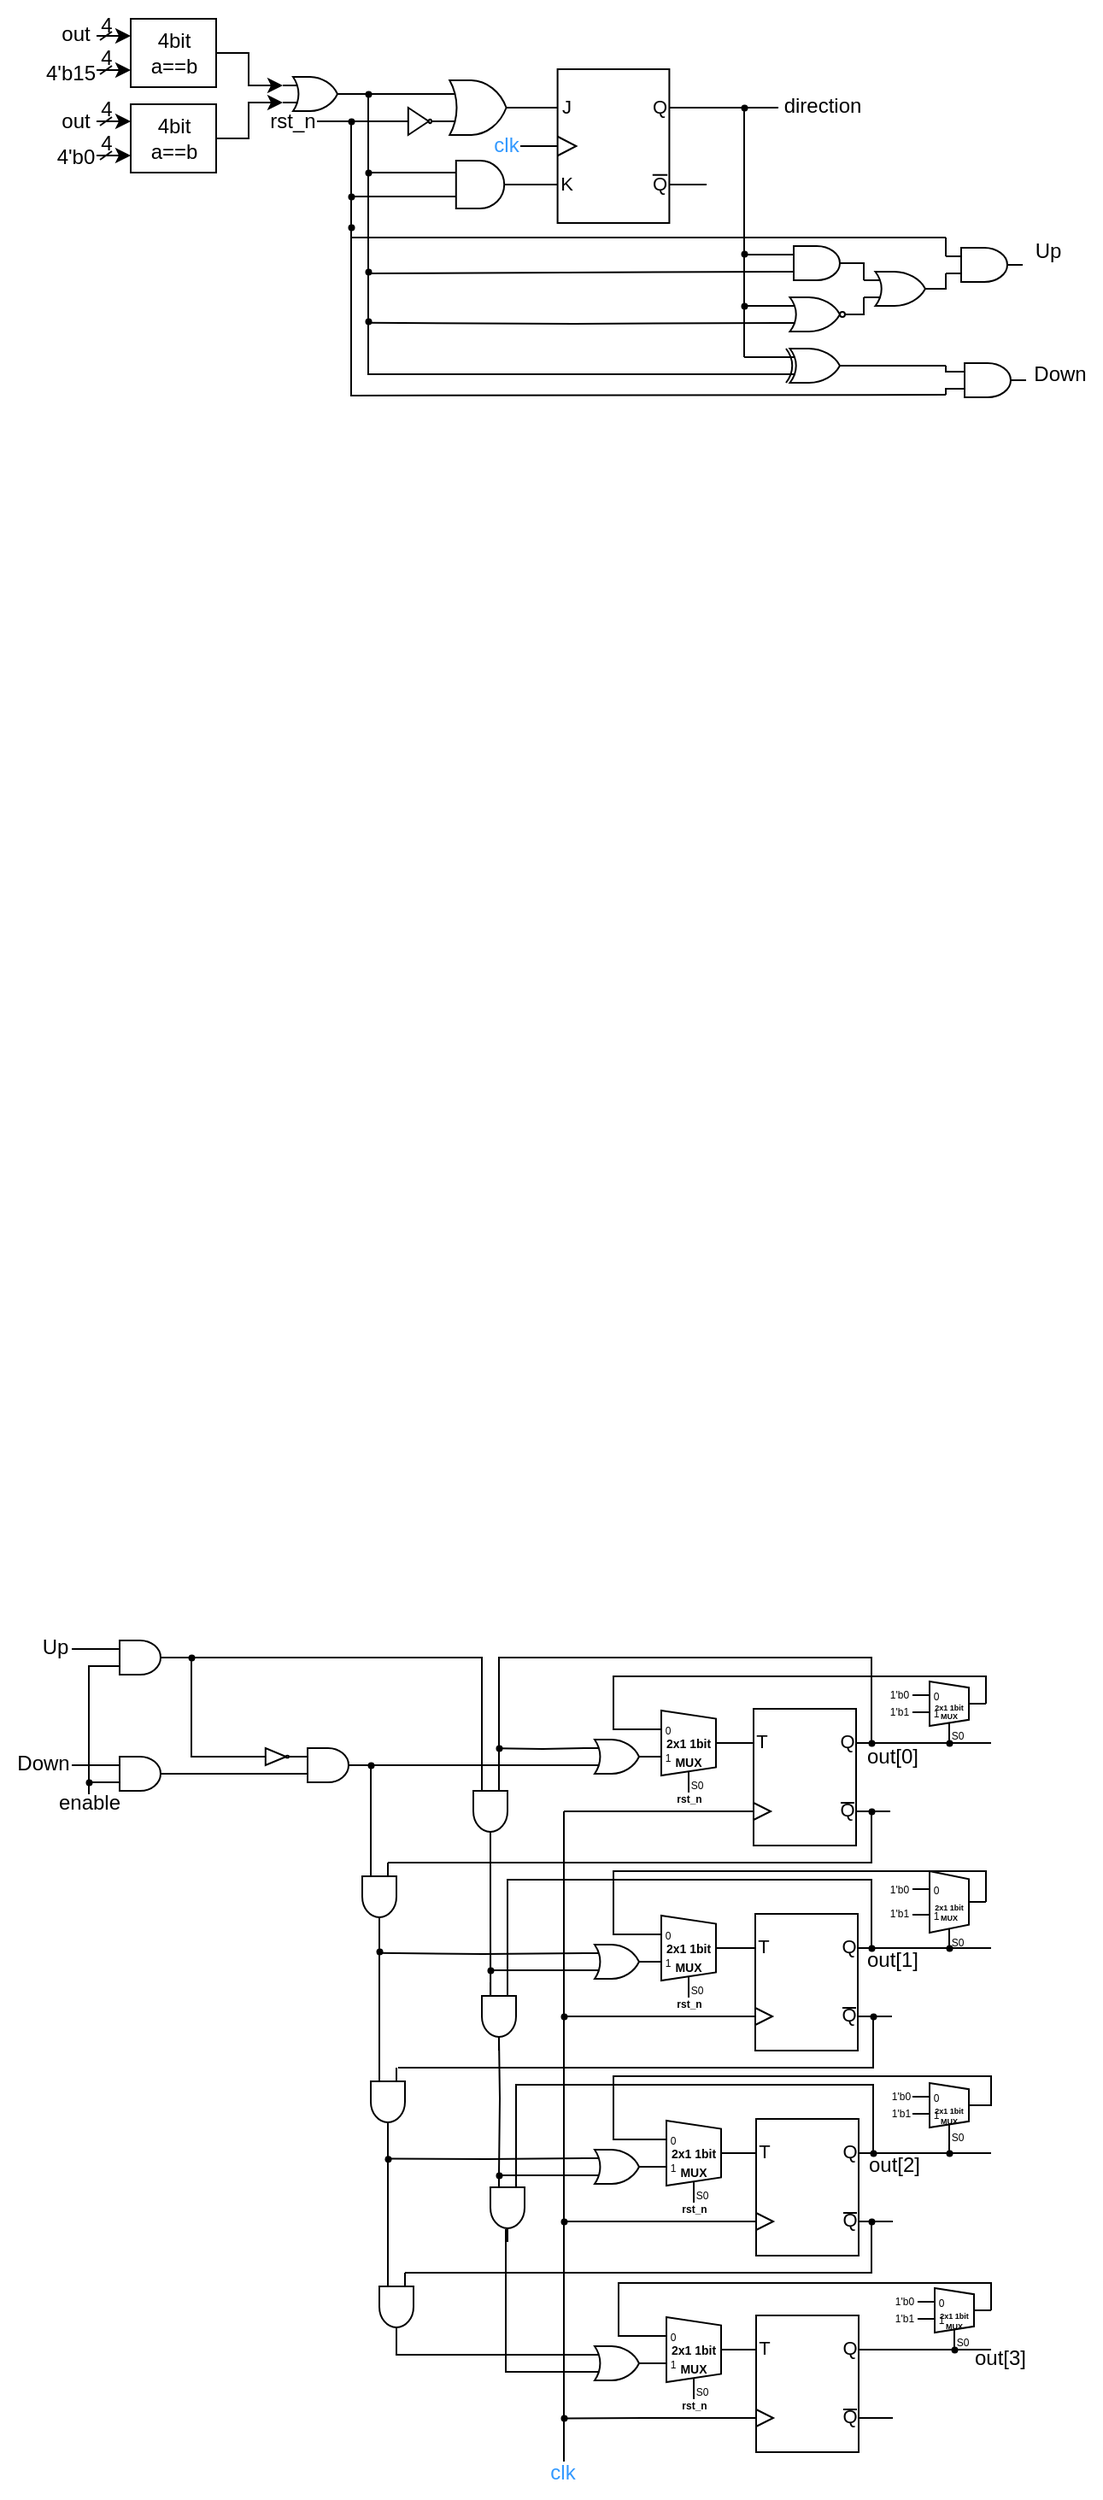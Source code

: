<mxfile version="24.7.8">
  <diagram name="第 1 页" id="ntthSsJ-zZC4RYgXMaRO">
    <mxGraphModel dx="810" dy="1665" grid="1" gridSize="10" guides="1" tooltips="1" connect="1" arrows="0" fold="1" page="1" pageScale="1" pageWidth="827" pageHeight="1169" math="0" shadow="0">
      <root>
        <mxCell id="0" />
        <mxCell id="1" parent="0" />
        <mxCell id="ooPKSmpzkBzIrZQDv9Ao-213" value="Down" style="text;html=1;align=center;verticalAlign=middle;resizable=0;points=[];autosize=1;strokeColor=none;fillColor=none;" parent="1" vertex="1">
          <mxGeometry x="70" y="617" width="50" height="30" as="geometry" />
        </mxCell>
        <mxCell id="ooPKSmpzkBzIrZQDv9Ao-219" value="" style="shape=waypoint;sketch=0;fillStyle=solid;size=6;pointerEvents=1;points=[];fillColor=none;resizable=0;rotatable=0;perimeter=centerPerimeter;snapToPoint=1;strokeWidth=0;" parent="1" vertex="1">
          <mxGeometry x="277" y="623" width="20" height="20" as="geometry" />
        </mxCell>
        <mxCell id="ooPKSmpzkBzIrZQDv9Ao-296" value="&lt;font style=&quot;font-size: 6px;&quot;&gt;1&#39;b1&lt;/font&gt;" style="text;html=1;align=center;verticalAlign=middle;resizable=0;points=[];autosize=1;strokeColor=none;fillColor=none;" parent="1" vertex="1">
          <mxGeometry x="584" y="940" width="30" height="30" as="geometry" />
        </mxCell>
        <mxCell id="ooPKSmpzkBzIrZQDv9Ao-290" value="&lt;p style=&quot;line-height: 23%;&quot;&gt;&lt;b style=&quot;font-size: 4.5px;&quot;&gt;2x1 1bit&lt;br&gt;MUX&lt;/b&gt;&lt;/p&gt;" style="shadow=0;dashed=0;align=center;html=1;strokeWidth=1;shape=mxgraph.electrical.abstract.mux2;whiteSpace=wrap;" parent="1" vertex="1">
          <mxGeometry x="607" y="939" width="43" height="36" as="geometry" />
        </mxCell>
        <mxCell id="ooPKSmpzkBzIrZQDv9Ao-291" value="&lt;p style=&quot;line-height: 70%;&quot;&gt;&lt;b style=&quot;font-size: 7px;&quot;&gt;2x1 1bit&lt;br&gt;MUX&lt;/b&gt;&lt;/p&gt;" style="shadow=0;dashed=0;align=center;html=1;strokeWidth=1;shape=mxgraph.electrical.abstract.mux2;whiteSpace=wrap;" parent="1" vertex="1">
          <mxGeometry x="450" y="956" width="52" height="48" as="geometry" />
        </mxCell>
        <mxCell id="ooPKSmpzkBzIrZQDv9Ao-297" style="edgeStyle=orthogonalEdgeStyle;rounded=0;orthogonalLoop=1;jettySize=auto;html=1;exitX=1;exitY=0.5;exitDx=0;exitDy=-5;exitPerimeter=0;entryX=0;entryY=0.167;entryDx=0;entryDy=3;entryPerimeter=0;endArrow=none;endFill=0;" parent="1" source="ooPKSmpzkBzIrZQDv9Ao-290" target="ooPKSmpzkBzIrZQDv9Ao-291" edge="1">
          <mxGeometry relative="1" as="geometry">
            <Array as="points">
              <mxPoint x="650" y="936" />
              <mxPoint x="432" y="936" />
              <mxPoint x="432" y="967" />
            </Array>
          </mxGeometry>
        </mxCell>
        <mxCell id="ooPKSmpzkBzIrZQDv9Ao-295" value="&lt;font style=&quot;font-size: 6px;&quot;&gt;1&#39;b0&lt;/font&gt;" style="text;html=1;align=center;verticalAlign=middle;resizable=0;points=[];autosize=1;strokeColor=none;fillColor=none;" parent="1" vertex="1">
          <mxGeometry x="584" y="930" width="30" height="30" as="geometry" />
        </mxCell>
        <mxCell id="ooPKSmpzkBzIrZQDv9Ao-82" value="" style="endArrow=none;html=1;rounded=0;edgeStyle=orthogonalEdgeStyle;exitX=0;exitY=0.25;exitDx=0;exitDy=0;exitPerimeter=0;" parent="1" edge="1">
          <mxGeometry width="50" height="50" relative="1" as="geometry">
            <mxPoint x="297" y="690" as="sourcePoint" />
            <mxPoint x="542" y="660" as="targetPoint" />
            <Array as="points">
              <mxPoint x="580" y="690" />
              <mxPoint x="580" y="660" />
            </Array>
          </mxGeometry>
        </mxCell>
        <mxCell id="ooPKSmpzkBzIrZQDv9Ao-97" style="edgeStyle=orthogonalEdgeStyle;rounded=0;orthogonalLoop=1;jettySize=auto;html=1;exitX=1;exitY=0.75;exitDx=0;exitDy=0;exitPerimeter=0;endArrow=none;endFill=0;entryX=0;entryY=0.25;entryDx=0;entryDy=0;entryPerimeter=0;" parent="1" edge="1">
          <mxGeometry relative="1" as="geometry">
            <mxPoint x="553" y="780" as="sourcePoint" />
            <mxPoint x="303" y="810" as="targetPoint" />
            <Array as="points">
              <mxPoint x="581" y="780" />
              <mxPoint x="581" y="810" />
            </Array>
          </mxGeometry>
        </mxCell>
        <mxCell id="ooPKSmpzkBzIrZQDv9Ao-96" value="" style="endArrow=none;html=1;rounded=0;edgeStyle=orthogonalEdgeStyle;entryX=0.895;entryY=0.25;entryDx=0;entryDy=0;entryPerimeter=0;exitX=0;exitY=0.25;exitDx=0;exitDy=0;exitPerimeter=0;" parent="1" source="ooPKSmpzkBzIrZQDv9Ao-65" edge="1">
          <mxGeometry width="50" height="50" relative="1" as="geometry">
            <mxPoint x="372" y="752" as="sourcePoint" />
            <mxPoint x="542" y="740" as="targetPoint" />
            <Array as="points">
              <mxPoint x="367" y="700" />
              <mxPoint x="580" y="700" />
              <mxPoint x="580" y="740" />
            </Array>
          </mxGeometry>
        </mxCell>
        <mxCell id="ooPKSmpzkBzIrZQDv9Ao-241" value="" style="shape=waypoint;sketch=0;fillStyle=solid;size=6;pointerEvents=1;points=[];fillColor=none;resizable=0;rotatable=0;perimeter=centerPerimeter;snapToPoint=1;strokeWidth=0;" parent="1" vertex="1">
          <mxGeometry x="570" y="650" width="20" height="20" as="geometry" />
        </mxCell>
        <mxCell id="ooPKSmpzkBzIrZQDv9Ao-56" value="" style="endArrow=none;html=1;rounded=0;edgeStyle=orthogonalEdgeStyle;" parent="1" edge="1">
          <mxGeometry width="50" height="50" relative="1" as="geometry">
            <mxPoint x="542" y="620" as="sourcePoint" />
            <mxPoint x="408" y="570" as="targetPoint" />
            <Array as="points">
              <mxPoint x="580" y="620" />
              <mxPoint x="580" y="570" />
            </Array>
          </mxGeometry>
        </mxCell>
        <mxCell id="ooPKSmpzkBzIrZQDv9Ao-58" style="edgeStyle=orthogonalEdgeStyle;rounded=0;orthogonalLoop=1;jettySize=auto;html=1;exitX=0;exitY=0.25;exitDx=0;exitDy=0;exitPerimeter=0;endArrow=none;endFill=0;" parent="1" edge="1">
          <mxGeometry relative="1" as="geometry">
            <mxPoint x="362" y="623.123" as="targetPoint" />
            <mxPoint x="412.0" y="623" as="sourcePoint" />
          </mxGeometry>
        </mxCell>
        <mxCell id="ooPKSmpzkBzIrZQDv9Ao-59" style="edgeStyle=orthogonalEdgeStyle;rounded=0;orthogonalLoop=1;jettySize=auto;html=1;exitX=0;exitY=0.75;exitDx=0;exitDy=0;exitPerimeter=0;" parent="1" edge="1">
          <mxGeometry relative="1" as="geometry">
            <mxPoint x="411.979" y="624.982" as="targetPoint" />
            <mxPoint x="412.0" y="625" as="sourcePoint" />
          </mxGeometry>
        </mxCell>
        <mxCell id="ooPKSmpzkBzIrZQDv9Ao-61" value="" style="endArrow=none;html=1;rounded=0;edgeStyle=orthogonalEdgeStyle;" parent="1" edge="1">
          <mxGeometry width="50" height="50" relative="1" as="geometry">
            <mxPoint x="362" y="640" as="sourcePoint" />
            <mxPoint x="412" y="570" as="targetPoint" />
            <Array as="points">
              <mxPoint x="362" y="570" />
            </Array>
          </mxGeometry>
        </mxCell>
        <mxCell id="ooPKSmpzkBzIrZQDv9Ao-62" style="edgeStyle=orthogonalEdgeStyle;rounded=0;orthogonalLoop=1;jettySize=auto;html=1;exitX=1;exitY=0.5;exitDx=0;exitDy=0;exitPerimeter=0;endArrow=none;endFill=0;" parent="1" source="ooPKSmpzkBzIrZQDv9Ao-64" edge="1">
          <mxGeometry relative="1" as="geometry">
            <mxPoint x="357.087" y="770" as="targetPoint" />
          </mxGeometry>
        </mxCell>
        <mxCell id="ooPKSmpzkBzIrZQDv9Ao-63" style="rounded=0;orthogonalLoop=1;jettySize=auto;html=1;exitX=0;exitY=0.75;exitDx=0;exitDy=0;exitPerimeter=0;endArrow=none;endFill=0;edgeStyle=orthogonalEdgeStyle;entryX=1;entryY=0.5;entryDx=0;entryDy=0;entryPerimeter=0;" parent="1" source="ooPKSmpzkBzIrZQDv9Ao-64" target="ooPKSmpzkBzIrZQDv9Ao-101" edge="1">
          <mxGeometry relative="1" as="geometry">
            <mxPoint x="132" y="570" as="targetPoint" />
            <Array as="points">
              <mxPoint x="352" y="570" />
            </Array>
          </mxGeometry>
        </mxCell>
        <mxCell id="ooPKSmpzkBzIrZQDv9Ao-64" value="" style="verticalLabelPosition=bottom;shadow=0;dashed=0;align=center;html=1;verticalAlign=top;shape=mxgraph.electrical.logic_gates.logic_gate;operation=and;rotation=90;" parent="1" vertex="1">
          <mxGeometry x="337" y="650" width="40" height="20" as="geometry" />
        </mxCell>
        <mxCell id="ooPKSmpzkBzIrZQDv9Ao-65" value="" style="verticalLabelPosition=bottom;shadow=0;dashed=0;align=center;html=1;verticalAlign=top;shape=mxgraph.electrical.logic_gates.logic_gate;operation=and;rotation=90;" parent="1" vertex="1">
          <mxGeometry x="342" y="770" width="40" height="20" as="geometry" />
        </mxCell>
        <mxCell id="ooPKSmpzkBzIrZQDv9Ao-66" style="edgeStyle=orthogonalEdgeStyle;rounded=0;orthogonalLoop=1;jettySize=auto;html=1;exitDx=0;exitDy=0;exitPerimeter=0;endArrow=none;endFill=0;" parent="1" source="ooPKSmpzkBzIrZQDv9Ao-229" edge="1">
          <mxGeometry relative="1" as="geometry">
            <mxPoint x="362" y="882" as="targetPoint" />
            <mxPoint x="362" y="792" as="sourcePoint" />
          </mxGeometry>
        </mxCell>
        <mxCell id="ooPKSmpzkBzIrZQDv9Ao-67" value="" style="verticalLabelPosition=bottom;shadow=0;dashed=0;align=center;html=1;verticalAlign=top;shape=mxgraph.electrical.logic_gates.logic_gate;operation=and;rotation=90;" parent="1" vertex="1">
          <mxGeometry x="347" y="882" width="40" height="20" as="geometry" />
        </mxCell>
        <mxCell id="ooPKSmpzkBzIrZQDv9Ao-68" style="edgeStyle=orthogonalEdgeStyle;rounded=0;orthogonalLoop=1;jettySize=auto;html=1;exitX=1;exitY=0.5;exitDx=0;exitDy=0;exitPerimeter=0;endArrow=none;endFill=0;entryX=0;entryY=0.75;entryDx=0;entryDy=0;entryPerimeter=0;" parent="1" target="ooPKSmpzkBzIrZQDv9Ao-246" edge="1">
          <mxGeometry relative="1" as="geometry">
            <mxPoint x="367" y="990" as="targetPoint" />
            <mxPoint x="367" y="905" as="sourcePoint" />
            <Array as="points">
              <mxPoint x="366" y="905" />
              <mxPoint x="366" y="988" />
            </Array>
          </mxGeometry>
        </mxCell>
        <mxCell id="ooPKSmpzkBzIrZQDv9Ao-69" style="edgeStyle=orthogonalEdgeStyle;rounded=0;orthogonalLoop=1;jettySize=auto;html=1;exitX=0;exitY=0.25;exitDx=0;exitDy=0;exitPerimeter=0;endArrow=none;endFill=0;" parent="1" edge="1">
          <mxGeometry relative="1" as="geometry">
            <mxPoint x="292.0" y="742.868" as="targetPoint" />
            <mxPoint x="412.0" y="743.0" as="sourcePoint" />
          </mxGeometry>
        </mxCell>
        <mxCell id="ooPKSmpzkBzIrZQDv9Ao-71" style="edgeStyle=orthogonalEdgeStyle;rounded=0;orthogonalLoop=1;jettySize=auto;html=1;exitX=0;exitY=0.25;exitDx=0;exitDy=0;exitPerimeter=0;endArrow=none;endFill=0;" parent="1" edge="1">
          <mxGeometry relative="1" as="geometry">
            <mxPoint x="297.226" y="863.245" as="targetPoint" />
            <mxPoint x="412.0" y="863.0" as="sourcePoint" />
          </mxGeometry>
        </mxCell>
        <mxCell id="ooPKSmpzkBzIrZQDv9Ao-74" value="" style="endArrow=none;html=1;rounded=0;edgeStyle=orthogonalEdgeStyle;entryX=0.895;entryY=0.25;entryDx=0;entryDy=0;entryPerimeter=0;" parent="1" edge="1">
          <mxGeometry width="50" height="50" relative="1" as="geometry">
            <mxPoint x="372" y="873" as="sourcePoint" />
            <mxPoint x="581.0" y="860.01" as="targetPoint" />
            <Array as="points">
              <mxPoint x="372" y="820" />
              <mxPoint x="581" y="820" />
            </Array>
          </mxGeometry>
        </mxCell>
        <mxCell id="ooPKSmpzkBzIrZQDv9Ao-75" value="" style="endArrow=none;html=1;rounded=0;" parent="1" edge="1">
          <mxGeometry width="50" height="50" relative="1" as="geometry">
            <mxPoint x="357" y="753" as="sourcePoint" />
            <mxPoint x="412" y="753" as="targetPoint" />
          </mxGeometry>
        </mxCell>
        <mxCell id="ooPKSmpzkBzIrZQDv9Ao-76" value="" style="endArrow=none;html=1;rounded=0;" parent="1" edge="1">
          <mxGeometry width="50" height="50" relative="1" as="geometry">
            <mxPoint x="362" y="873" as="sourcePoint" />
            <mxPoint x="412" y="873" as="targetPoint" />
          </mxGeometry>
        </mxCell>
        <mxCell id="ooPKSmpzkBzIrZQDv9Ao-277" style="edgeStyle=orthogonalEdgeStyle;rounded=0;orthogonalLoop=1;jettySize=auto;html=1;exitX=0;exitY=0.75;exitDx=0;exitDy=0;exitPerimeter=0;endArrow=none;endFill=0;" parent="1" source="ooPKSmpzkBzIrZQDv9Ao-78" edge="1">
          <mxGeometry relative="1" as="geometry">
            <mxPoint x="400" y="899.952" as="targetPoint" />
          </mxGeometry>
        </mxCell>
        <mxCell id="ooPKSmpzkBzIrZQDv9Ao-78" value="" style="verticalLabelPosition=bottom;shadow=0;dashed=0;align=center;html=1;verticalAlign=top;shape=mxgraph.electrical.logic_gates.t_type_flip-flop;" parent="1" vertex="1">
          <mxGeometry x="492.5" y="840" width="100" height="80" as="geometry" />
        </mxCell>
        <mxCell id="ooPKSmpzkBzIrZQDv9Ao-278" style="edgeStyle=orthogonalEdgeStyle;rounded=0;orthogonalLoop=1;jettySize=auto;html=1;exitX=0;exitY=0.75;exitDx=0;exitDy=0;exitPerimeter=0;endArrow=none;endFill=0;" parent="1" source="ooPKSmpzkBzIrZQDv9Ao-79" edge="1">
          <mxGeometry relative="1" as="geometry">
            <mxPoint x="400" y="1015.19" as="targetPoint" />
          </mxGeometry>
        </mxCell>
        <mxCell id="ooPKSmpzkBzIrZQDv9Ao-79" value="" style="verticalLabelPosition=bottom;shadow=0;dashed=0;align=center;html=1;verticalAlign=top;shape=mxgraph.electrical.logic_gates.t_type_flip-flop;" parent="1" vertex="1">
          <mxGeometry x="492.5" y="955" width="100" height="80" as="geometry" />
        </mxCell>
        <mxCell id="ooPKSmpzkBzIrZQDv9Ao-276" style="edgeStyle=orthogonalEdgeStyle;rounded=0;orthogonalLoop=1;jettySize=auto;html=1;exitDx=0;exitDy=0;exitPerimeter=0;endArrow=none;endFill=0;" parent="1" source="ooPKSmpzkBzIrZQDv9Ao-286" edge="1">
          <mxGeometry relative="1" as="geometry">
            <mxPoint x="400" y="779.952" as="targetPoint" />
          </mxGeometry>
        </mxCell>
        <mxCell id="ooPKSmpzkBzIrZQDv9Ao-80" value="" style="verticalLabelPosition=bottom;shadow=0;dashed=0;align=center;html=1;verticalAlign=top;shape=mxgraph.electrical.logic_gates.t_type_flip-flop;" parent="1" vertex="1">
          <mxGeometry x="492" y="720" width="100" height="80" as="geometry" />
        </mxCell>
        <mxCell id="ooPKSmpzkBzIrZQDv9Ao-275" style="edgeStyle=orthogonalEdgeStyle;rounded=0;orthogonalLoop=1;jettySize=auto;html=1;exitX=0;exitY=0.75;exitDx=0;exitDy=0;exitPerimeter=0;endArrow=none;endFill=0;" parent="1" source="ooPKSmpzkBzIrZQDv9Ao-81" edge="1">
          <mxGeometry relative="1" as="geometry">
            <mxPoint x="400" y="659.952" as="targetPoint" />
          </mxGeometry>
        </mxCell>
        <mxCell id="ooPKSmpzkBzIrZQDv9Ao-83" value="" style="verticalLabelPosition=bottom;shadow=0;dashed=0;align=center;html=1;verticalAlign=top;shape=mxgraph.electrical.logic_gates.logic_gate;operation=and;rotation=90;" parent="1" vertex="1">
          <mxGeometry x="282" y="940" width="40" height="20" as="geometry" />
        </mxCell>
        <mxCell id="ooPKSmpzkBzIrZQDv9Ao-84" style="edgeStyle=orthogonalEdgeStyle;rounded=0;orthogonalLoop=1;jettySize=auto;html=1;exitX=1;exitY=0.75;exitDx=0;exitDy=0;exitPerimeter=0;endArrow=none;endFill=0;entryX=0;entryY=0.25;entryDx=0;entryDy=0;entryPerimeter=0;" parent="1" source="ooPKSmpzkBzIrZQDv9Ao-78" target="ooPKSmpzkBzIrZQDv9Ao-83" edge="1">
          <mxGeometry relative="1" as="geometry">
            <mxPoint x="312" y="930" as="targetPoint" />
            <Array as="points">
              <mxPoint x="580" y="900" />
              <mxPoint x="580" y="930" />
            </Array>
          </mxGeometry>
        </mxCell>
        <mxCell id="ooPKSmpzkBzIrZQDv9Ao-85" value="" style="verticalLabelPosition=bottom;shadow=0;dashed=0;align=center;html=1;verticalAlign=top;shape=mxgraph.electrical.logic_gates.logic_gate;operation=and;rotation=90;" parent="1" vertex="1">
          <mxGeometry x="277" y="820" width="40" height="20" as="geometry" />
        </mxCell>
        <mxCell id="ooPKSmpzkBzIrZQDv9Ao-86" style="edgeStyle=orthogonalEdgeStyle;rounded=0;orthogonalLoop=1;jettySize=auto;html=1;exitX=1;exitY=0.5;exitDx=0;exitDy=0;exitPerimeter=0;entryX=0;entryY=0.75;entryDx=0;entryDy=0;entryPerimeter=0;endArrow=none;endFill=0;" parent="1" source="ooPKSmpzkBzIrZQDv9Ao-85" target="ooPKSmpzkBzIrZQDv9Ao-83" edge="1">
          <mxGeometry relative="1" as="geometry" />
        </mxCell>
        <mxCell id="ooPKSmpzkBzIrZQDv9Ao-87" value="" style="verticalLabelPosition=bottom;shadow=0;dashed=0;align=center;html=1;verticalAlign=top;shape=mxgraph.electrical.logic_gates.logic_gate;operation=and;rotation=90;" parent="1" vertex="1">
          <mxGeometry x="272" y="700" width="40" height="20" as="geometry" />
        </mxCell>
        <mxCell id="ooPKSmpzkBzIrZQDv9Ao-88" style="edgeStyle=orthogonalEdgeStyle;rounded=0;orthogonalLoop=1;jettySize=auto;html=1;exitDx=0;exitDy=0;exitPerimeter=0;entryX=0;entryY=0.75;entryDx=0;entryDy=0;entryPerimeter=0;endArrow=none;endFill=0;" parent="1" source="ooPKSmpzkBzIrZQDv9Ao-224" target="ooPKSmpzkBzIrZQDv9Ao-85" edge="1">
          <mxGeometry relative="1" as="geometry" />
        </mxCell>
        <mxCell id="ooPKSmpzkBzIrZQDv9Ao-89" value="" style="endArrow=none;html=1;rounded=0;edgeStyle=orthogonalEdgeStyle;" parent="1" target="ooPKSmpzkBzIrZQDv9Ao-216" edge="1">
          <mxGeometry width="50" height="50" relative="1" as="geometry">
            <mxPoint x="222" y="628" as="sourcePoint" />
            <mxPoint x="182" y="578" as="targetPoint" />
            <Array as="points">
              <mxPoint x="182" y="628" />
            </Array>
          </mxGeometry>
        </mxCell>
        <mxCell id="ooPKSmpzkBzIrZQDv9Ao-90" value="" style="verticalLabelPosition=bottom;shadow=0;dashed=0;align=center;html=1;verticalAlign=top;shape=mxgraph.electrical.logic_gates.inverter_2" parent="1" vertex="1">
          <mxGeometry x="222" y="623" width="20" height="10" as="geometry" />
        </mxCell>
        <mxCell id="ooPKSmpzkBzIrZQDv9Ao-98" style="edgeStyle=orthogonalEdgeStyle;rounded=0;orthogonalLoop=1;jettySize=auto;html=1;exitX=0;exitY=0.75;exitDx=0;exitDy=0;exitPerimeter=0;endArrow=none;endFill=0;entryX=1;entryY=0.5;entryDx=0;entryDy=0;entryPerimeter=0;" parent="1" source="ooPKSmpzkBzIrZQDv9Ao-93" target="ooPKSmpzkBzIrZQDv9Ao-100" edge="1">
          <mxGeometry relative="1" as="geometry">
            <mxPoint x="132" y="630" as="targetPoint" />
            <Array as="points">
              <mxPoint x="172" y="638" />
            </Array>
          </mxGeometry>
        </mxCell>
        <mxCell id="ooPKSmpzkBzIrZQDv9Ao-93" value="" style="verticalLabelPosition=bottom;shadow=0;dashed=0;align=center;html=1;verticalAlign=top;shape=mxgraph.electrical.logic_gates.logic_gate;operation=and;rotation=0;" parent="1" vertex="1">
          <mxGeometry x="242" y="623" width="40" height="20" as="geometry" />
        </mxCell>
        <mxCell id="ooPKSmpzkBzIrZQDv9Ao-94" style="edgeStyle=orthogonalEdgeStyle;rounded=0;orthogonalLoop=1;jettySize=auto;html=1;exitX=1;exitY=0.5;exitDx=0;exitDy=0;exitPerimeter=0;entryX=0;entryY=0.75;entryDx=0;entryDy=0;entryPerimeter=0;endArrow=none;endFill=0;" parent="1" source="ooPKSmpzkBzIrZQDv9Ao-93" target="ooPKSmpzkBzIrZQDv9Ao-87" edge="1">
          <mxGeometry relative="1" as="geometry">
            <Array as="points">
              <mxPoint x="287" y="633" />
            </Array>
          </mxGeometry>
        </mxCell>
        <mxCell id="ooPKSmpzkBzIrZQDv9Ao-95" style="edgeStyle=orthogonalEdgeStyle;rounded=0;orthogonalLoop=1;jettySize=auto;html=1;exitX=0;exitY=0.25;exitDx=0;exitDy=0;exitPerimeter=0;entryX=1;entryY=0.5;entryDx=0;entryDy=0;entryPerimeter=0;endArrow=none;endFill=0;" parent="1" source="ooPKSmpzkBzIrZQDv9Ao-246" target="ooPKSmpzkBzIrZQDv9Ao-83" edge="1">
          <mxGeometry relative="1" as="geometry">
            <Array as="points">
              <mxPoint x="302" y="978" />
            </Array>
            <mxPoint x="412.0" y="970.0" as="sourcePoint" />
          </mxGeometry>
        </mxCell>
        <mxCell id="ooPKSmpzkBzIrZQDv9Ao-104" style="edgeStyle=orthogonalEdgeStyle;rounded=0;orthogonalLoop=1;jettySize=auto;html=1;exitDx=0;exitDy=0;exitPerimeter=0;endArrow=none;endFill=0;" parent="1" source="ooPKSmpzkBzIrZQDv9Ao-217" edge="1">
          <mxGeometry relative="1" as="geometry">
            <mxPoint x="122" y="635" as="targetPoint" />
          </mxGeometry>
        </mxCell>
        <mxCell id="ooPKSmpzkBzIrZQDv9Ao-210" style="edgeStyle=orthogonalEdgeStyle;rounded=0;orthogonalLoop=1;jettySize=auto;html=1;exitX=0;exitY=0.25;exitDx=0;exitDy=0;exitPerimeter=0;endArrow=none;endFill=0;" parent="1" source="ooPKSmpzkBzIrZQDv9Ao-100" edge="1">
          <mxGeometry relative="1" as="geometry">
            <mxPoint x="112" y="633" as="targetPoint" />
          </mxGeometry>
        </mxCell>
        <mxCell id="ooPKSmpzkBzIrZQDv9Ao-100" value="" style="verticalLabelPosition=bottom;shadow=0;dashed=0;align=center;html=1;verticalAlign=top;shape=mxgraph.electrical.logic_gates.logic_gate;operation=and;rotation=0;" parent="1" vertex="1">
          <mxGeometry x="132" y="628" width="40" height="20" as="geometry" />
        </mxCell>
        <mxCell id="ooPKSmpzkBzIrZQDv9Ao-103" style="edgeStyle=orthogonalEdgeStyle;rounded=0;orthogonalLoop=1;jettySize=auto;html=1;exitX=0;exitY=0.75;exitDx=0;exitDy=0;exitPerimeter=0;endArrow=none;endFill=0;" parent="1" source="ooPKSmpzkBzIrZQDv9Ao-101" edge="1">
          <mxGeometry relative="1" as="geometry">
            <mxPoint x="122" y="650" as="targetPoint" />
            <Array as="points">
              <mxPoint x="122" y="575" />
            </Array>
          </mxGeometry>
        </mxCell>
        <mxCell id="ooPKSmpzkBzIrZQDv9Ao-211" style="edgeStyle=orthogonalEdgeStyle;rounded=0;orthogonalLoop=1;jettySize=auto;html=1;exitX=0;exitY=0.25;exitDx=0;exitDy=0;exitPerimeter=0;endArrow=none;endFill=0;" parent="1" source="ooPKSmpzkBzIrZQDv9Ao-101" edge="1">
          <mxGeometry relative="1" as="geometry">
            <mxPoint x="112" y="565" as="targetPoint" />
          </mxGeometry>
        </mxCell>
        <mxCell id="ooPKSmpzkBzIrZQDv9Ao-101" value="" style="verticalLabelPosition=bottom;shadow=0;dashed=0;align=center;html=1;verticalAlign=top;shape=mxgraph.electrical.logic_gates.logic_gate;operation=and;rotation=0;" parent="1" vertex="1">
          <mxGeometry x="132" y="560" width="40" height="20" as="geometry" />
        </mxCell>
        <mxCell id="ooPKSmpzkBzIrZQDv9Ao-105" value="enable" style="text;html=1;align=center;verticalAlign=middle;resizable=0;points=[];autosize=1;strokeColor=none;fillColor=none;" parent="1" vertex="1">
          <mxGeometry x="92" y="640" width="60" height="30" as="geometry" />
        </mxCell>
        <mxCell id="ooPKSmpzkBzIrZQDv9Ao-106" value="4bit&lt;br&gt;a==b" style="rounded=0;whiteSpace=wrap;html=1;" parent="1" vertex="1">
          <mxGeometry x="146.5" y="-389" width="50" height="40" as="geometry" />
        </mxCell>
        <mxCell id="ooPKSmpzkBzIrZQDv9Ao-107" value="4bit&lt;br&gt;a==b" style="rounded=0;whiteSpace=wrap;html=1;" parent="1" vertex="1">
          <mxGeometry x="146.5" y="-339" width="50" height="40" as="geometry" />
        </mxCell>
        <mxCell id="ooPKSmpzkBzIrZQDv9Ao-112" value="" style="endArrow=classic;html=1;rounded=0;endFill=1;" parent="1" edge="1">
          <mxGeometry width="50" height="50" relative="1" as="geometry">
            <mxPoint x="126.5" y="-379" as="sourcePoint" />
            <mxPoint x="146.5" y="-379" as="targetPoint" />
          </mxGeometry>
        </mxCell>
        <mxCell id="ooPKSmpzkBzIrZQDv9Ao-115" value="" style="endArrow=classic;html=1;rounded=0;endFill=1;" parent="1" edge="1">
          <mxGeometry width="50" height="50" relative="1" as="geometry">
            <mxPoint x="126.5" y="-359" as="sourcePoint" />
            <mxPoint x="146.5" y="-359" as="targetPoint" />
          </mxGeometry>
        </mxCell>
        <mxCell id="ooPKSmpzkBzIrZQDv9Ao-116" value="" style="endArrow=classic;html=1;rounded=0;endFill=1;" parent="1" edge="1">
          <mxGeometry width="50" height="50" relative="1" as="geometry">
            <mxPoint x="126.5" y="-329" as="sourcePoint" />
            <mxPoint x="146.5" y="-329" as="targetPoint" />
          </mxGeometry>
        </mxCell>
        <mxCell id="ooPKSmpzkBzIrZQDv9Ao-117" value="" style="endArrow=classic;html=1;rounded=0;endFill=1;" parent="1" edge="1">
          <mxGeometry width="50" height="50" relative="1" as="geometry">
            <mxPoint x="126.5" y="-309" as="sourcePoint" />
            <mxPoint x="146.5" y="-309" as="targetPoint" />
          </mxGeometry>
        </mxCell>
        <mxCell id="ooPKSmpzkBzIrZQDv9Ao-118" value="4&#39;b15" style="text;html=1;align=center;verticalAlign=middle;resizable=0;points=[];autosize=1;strokeColor=none;fillColor=none;" parent="1" vertex="1">
          <mxGeometry x="85.5" y="-372" width="50" height="30" as="geometry" />
        </mxCell>
        <mxCell id="ooPKSmpzkBzIrZQDv9Ao-119" value="4&#39;b0" style="text;html=1;align=center;verticalAlign=middle;resizable=0;points=[];autosize=1;strokeColor=none;fillColor=none;" parent="1" vertex="1">
          <mxGeometry x="88.5" y="-323" width="50" height="30" as="geometry" />
        </mxCell>
        <mxCell id="ooPKSmpzkBzIrZQDv9Ao-124" style="edgeStyle=orthogonalEdgeStyle;rounded=0;orthogonalLoop=1;jettySize=auto;html=1;exitX=0;exitY=0.25;exitDx=0;exitDy=0;exitPerimeter=0;entryX=1;entryY=0.5;entryDx=0;entryDy=0;startArrow=classic;startFill=1;endArrow=none;endFill=0;" parent="1" source="ooPKSmpzkBzIrZQDv9Ao-123" target="ooPKSmpzkBzIrZQDv9Ao-106" edge="1">
          <mxGeometry relative="1" as="geometry" />
        </mxCell>
        <mxCell id="ooPKSmpzkBzIrZQDv9Ao-125" style="edgeStyle=orthogonalEdgeStyle;rounded=0;orthogonalLoop=1;jettySize=auto;html=1;exitX=0;exitY=0.75;exitDx=0;exitDy=0;exitPerimeter=0;entryX=1;entryY=0.5;entryDx=0;entryDy=0;startArrow=classic;startFill=1;endArrow=none;endFill=0;" parent="1" source="ooPKSmpzkBzIrZQDv9Ao-123" target="ooPKSmpzkBzIrZQDv9Ao-107" edge="1">
          <mxGeometry relative="1" as="geometry" />
        </mxCell>
        <mxCell id="ooPKSmpzkBzIrZQDv9Ao-159" style="edgeStyle=orthogonalEdgeStyle;rounded=0;orthogonalLoop=1;jettySize=auto;html=1;exitX=1;exitY=0.5;exitDx=0;exitDy=0;exitPerimeter=0;endArrow=none;endFill=0;" parent="1" source="ooPKSmpzkBzIrZQDv9Ao-123" edge="1">
          <mxGeometry relative="1" as="geometry">
            <mxPoint x="325.5" y="-345" as="targetPoint" />
          </mxGeometry>
        </mxCell>
        <mxCell id="ooPKSmpzkBzIrZQDv9Ao-123" value="" style="verticalLabelPosition=bottom;shadow=0;dashed=0;align=center;html=1;verticalAlign=top;shape=mxgraph.electrical.logic_gates.logic_gate;operation=or;" parent="1" vertex="1">
          <mxGeometry x="235.5" y="-355" width="40" height="20" as="geometry" />
        </mxCell>
        <mxCell id="ooPKSmpzkBzIrZQDv9Ao-173" style="edgeStyle=orthogonalEdgeStyle;rounded=0;orthogonalLoop=1;jettySize=auto;html=1;exitX=1;exitY=0.25;exitDx=0;exitDy=0;exitPerimeter=0;endArrow=none;endFill=0;" parent="1" source="ooPKSmpzkBzIrZQDv9Ao-126" edge="1">
          <mxGeometry relative="1" as="geometry">
            <mxPoint x="525.5" y="-337" as="targetPoint" />
          </mxGeometry>
        </mxCell>
        <mxCell id="ooPKSmpzkBzIrZQDv9Ao-126" value="" style="verticalLabelPosition=bottom;shadow=0;dashed=0;align=center;html=1;verticalAlign=top;shape=mxgraph.electrical.logic_gates.jk_flip-flop;" parent="1" vertex="1">
          <mxGeometry x="374.5" y="-359.5" width="109" height="90" as="geometry" />
        </mxCell>
        <mxCell id="ooPKSmpzkBzIrZQDv9Ao-139" value="rst_n" style="text;html=1;align=center;verticalAlign=middle;resizable=0;points=[];autosize=1;strokeColor=none;fillColor=none;" parent="1" vertex="1">
          <mxGeometry x="215.5" y="-344" width="50" height="30" as="geometry" />
        </mxCell>
        <mxCell id="ooPKSmpzkBzIrZQDv9Ao-140" value="out" style="text;html=1;align=center;verticalAlign=middle;resizable=0;points=[];autosize=1;strokeColor=none;fillColor=none;" parent="1" vertex="1">
          <mxGeometry x="93.5" y="-344" width="40" height="30" as="geometry" />
        </mxCell>
        <mxCell id="ooPKSmpzkBzIrZQDv9Ao-141" value="out" style="text;html=1;align=center;verticalAlign=middle;resizable=0;points=[];autosize=1;strokeColor=none;fillColor=none;" parent="1" vertex="1">
          <mxGeometry x="93.5" y="-395" width="40" height="30" as="geometry" />
        </mxCell>
        <mxCell id="ooPKSmpzkBzIrZQDv9Ao-142" value="" style="endArrow=none;html=1;rounded=0;" parent="1" edge="1">
          <mxGeometry width="50" height="50" relative="1" as="geometry">
            <mxPoint x="128.5" y="-376.5" as="sourcePoint" />
            <mxPoint x="135.5" y="-381.5" as="targetPoint" />
          </mxGeometry>
        </mxCell>
        <mxCell id="ooPKSmpzkBzIrZQDv9Ao-144" value="" style="endArrow=none;html=1;rounded=0;" parent="1" edge="1">
          <mxGeometry width="50" height="50" relative="1" as="geometry">
            <mxPoint x="128.5" y="-356.5" as="sourcePoint" />
            <mxPoint x="135.5" y="-361.5" as="targetPoint" />
          </mxGeometry>
        </mxCell>
        <mxCell id="ooPKSmpzkBzIrZQDv9Ao-145" value="" style="endArrow=none;html=1;rounded=0;" parent="1" edge="1">
          <mxGeometry width="50" height="50" relative="1" as="geometry">
            <mxPoint x="128.5" y="-326.5" as="sourcePoint" />
            <mxPoint x="135.5" y="-331.5" as="targetPoint" />
          </mxGeometry>
        </mxCell>
        <mxCell id="ooPKSmpzkBzIrZQDv9Ao-146" value="" style="endArrow=none;html=1;rounded=0;" parent="1" edge="1">
          <mxGeometry width="50" height="50" relative="1" as="geometry">
            <mxPoint x="128.5" y="-306.5" as="sourcePoint" />
            <mxPoint x="135.5" y="-311.5" as="targetPoint" />
          </mxGeometry>
        </mxCell>
        <mxCell id="ooPKSmpzkBzIrZQDv9Ao-147" value="4" style="text;html=1;align=center;verticalAlign=middle;resizable=0;points=[];autosize=1;strokeColor=none;fillColor=none;" parent="1" vertex="1">
          <mxGeometry x="116.5" y="-400" width="30" height="30" as="geometry" />
        </mxCell>
        <mxCell id="ooPKSmpzkBzIrZQDv9Ao-148" value="4" style="text;html=1;align=center;verticalAlign=middle;resizable=0;points=[];autosize=1;strokeColor=none;fillColor=none;" parent="1" vertex="1">
          <mxGeometry x="116.5" y="-381" width="30" height="30" as="geometry" />
        </mxCell>
        <mxCell id="ooPKSmpzkBzIrZQDv9Ao-149" value="4" style="text;html=1;align=center;verticalAlign=middle;resizable=0;points=[];autosize=1;strokeColor=none;fillColor=none;" parent="1" vertex="1">
          <mxGeometry x="116.5" y="-351" width="30" height="30" as="geometry" />
        </mxCell>
        <mxCell id="ooPKSmpzkBzIrZQDv9Ao-150" value="4" style="text;html=1;align=center;verticalAlign=middle;resizable=0;points=[];autosize=1;strokeColor=none;fillColor=none;" parent="1" vertex="1">
          <mxGeometry x="116.5" y="-331" width="30" height="30" as="geometry" />
        </mxCell>
        <mxCell id="ooPKSmpzkBzIrZQDv9Ao-154" value="" style="endArrow=none;html=1;rounded=0;" parent="1" source="ooPKSmpzkBzIrZQDv9Ao-259" edge="1">
          <mxGeometry width="50" height="50" relative="1" as="geometry">
            <mxPoint x="255.5" y="-329" as="sourcePoint" />
            <mxPoint x="325.5" y="-329" as="targetPoint" />
          </mxGeometry>
        </mxCell>
        <mxCell id="ooPKSmpzkBzIrZQDv9Ao-158" value="" style="verticalLabelPosition=bottom;shadow=0;dashed=0;align=center;html=1;verticalAlign=top;shape=mxgraph.electrical.logic_gates.inverter_2" parent="1" vertex="1">
          <mxGeometry x="305.5" y="-337" width="20" height="16" as="geometry" />
        </mxCell>
        <mxCell id="ooPKSmpzkBzIrZQDv9Ao-160" value="" style="verticalLabelPosition=bottom;shadow=0;dashed=0;align=center;html=1;verticalAlign=top;shape=mxgraph.electrical.logic_gates.logic_gate;operation=or;" parent="1" vertex="1">
          <mxGeometry x="325.5" y="-353" width="51" height="32" as="geometry" />
        </mxCell>
        <mxCell id="ooPKSmpzkBzIrZQDv9Ao-162" style="edgeStyle=orthogonalEdgeStyle;rounded=0;orthogonalLoop=1;jettySize=auto;html=1;exitX=1;exitY=0.5;exitDx=0;exitDy=0;exitPerimeter=0;entryX=0.946;entryY=0.518;entryDx=0;entryDy=0;entryPerimeter=0;endArrow=none;endFill=0;" parent="1" source="ooPKSmpzkBzIrZQDv9Ao-158" target="ooPKSmpzkBzIrZQDv9Ao-158" edge="1">
          <mxGeometry relative="1" as="geometry" />
        </mxCell>
        <mxCell id="ooPKSmpzkBzIrZQDv9Ao-163" value="" style="endArrow=none;html=1;rounded=0;" parent="1" source="ooPKSmpzkBzIrZQDv9Ao-257" edge="1">
          <mxGeometry width="50" height="50" relative="1" as="geometry">
            <mxPoint x="285.5" y="-299" as="sourcePoint" />
            <mxPoint x="285.5" y="-345" as="targetPoint" />
          </mxGeometry>
        </mxCell>
        <mxCell id="ooPKSmpzkBzIrZQDv9Ao-166" style="edgeStyle=orthogonalEdgeStyle;rounded=0;orthogonalLoop=1;jettySize=auto;html=1;exitX=0;exitY=0.25;exitDx=0;exitDy=0;exitPerimeter=0;endArrow=none;endFill=0;" parent="1" source="ooPKSmpzkBzIrZQDv9Ao-164" edge="1">
          <mxGeometry relative="1" as="geometry">
            <mxPoint x="285.5" y="-299.057" as="targetPoint" />
          </mxGeometry>
        </mxCell>
        <mxCell id="ooPKSmpzkBzIrZQDv9Ao-167" style="edgeStyle=orthogonalEdgeStyle;rounded=0;orthogonalLoop=1;jettySize=auto;html=1;exitX=0;exitY=0.75;exitDx=0;exitDy=0;exitPerimeter=0;endArrow=none;endFill=0;" parent="1" source="ooPKSmpzkBzIrZQDv9Ao-164" edge="1">
          <mxGeometry relative="1" as="geometry">
            <mxPoint x="275.5" y="-284.969" as="targetPoint" />
          </mxGeometry>
        </mxCell>
        <mxCell id="ooPKSmpzkBzIrZQDv9Ao-164" value="" style="verticalLabelPosition=bottom;shadow=0;dashed=0;align=center;html=1;verticalAlign=top;shape=mxgraph.electrical.logic_gates.logic_gate;operation=and;" parent="1" vertex="1">
          <mxGeometry x="327.5" y="-306" width="47" height="28" as="geometry" />
        </mxCell>
        <mxCell id="ooPKSmpzkBzIrZQDv9Ao-165" value="" style="endArrow=none;html=1;rounded=0;edgeStyle=orthogonalEdgeStyle;" parent="1" source="ooPKSmpzkBzIrZQDv9Ao-250" edge="1">
          <mxGeometry width="50" height="50" relative="1" as="geometry">
            <mxPoint x="625.5" y="-169" as="sourcePoint" />
            <mxPoint x="275.5" y="-329" as="targetPoint" />
          </mxGeometry>
        </mxCell>
        <mxCell id="ooPKSmpzkBzIrZQDv9Ao-168" value="direction" style="text;html=1;align=center;verticalAlign=middle;resizable=0;points=[];autosize=1;strokeColor=none;fillColor=none;" parent="1" vertex="1">
          <mxGeometry x="515.5" y="-353" width="70" height="30" as="geometry" />
        </mxCell>
        <mxCell id="ooPKSmpzkBzIrZQDv9Ao-171" value="&lt;font color=&quot;#3399ff&quot;&gt;clk&lt;/font&gt;" style="text;html=1;align=center;verticalAlign=middle;resizable=0;points=[];autosize=1;strokeColor=none;fillColor=none;" parent="1" vertex="1">
          <mxGeometry x="345.5" y="-330" width="40" height="30" as="geometry" />
        </mxCell>
        <mxCell id="ooPKSmpzkBzIrZQDv9Ao-174" value="" style="endArrow=none;html=1;rounded=0;" parent="1" source="ooPKSmpzkBzIrZQDv9Ao-255" edge="1">
          <mxGeometry width="50" height="50" relative="1" as="geometry">
            <mxPoint x="285.5" y="-249" as="sourcePoint" />
            <mxPoint x="285.5" y="-299" as="targetPoint" />
          </mxGeometry>
        </mxCell>
        <mxCell id="ooPKSmpzkBzIrZQDv9Ao-175" value="" style="endArrow=none;html=1;rounded=0;" parent="1" edge="1">
          <mxGeometry width="50" height="50" relative="1" as="geometry">
            <mxPoint x="285.5" y="-240" as="sourcePoint" />
            <mxPoint x="525.5" y="-241" as="targetPoint" />
          </mxGeometry>
        </mxCell>
        <mxCell id="ooPKSmpzkBzIrZQDv9Ao-176" value="" style="endArrow=none;html=1;rounded=0;edgeStyle=orthogonalEdgeStyle;" parent="1" source="ooPKSmpzkBzIrZQDv9Ao-269" edge="1">
          <mxGeometry width="50" height="50" relative="1" as="geometry">
            <mxPoint x="525.5" y="-259" as="sourcePoint" />
            <mxPoint x="505.5" y="-337" as="targetPoint" />
            <Array as="points" />
          </mxGeometry>
        </mxCell>
        <mxCell id="ooPKSmpzkBzIrZQDv9Ao-178" value="" style="endArrow=none;html=1;rounded=0;edgeStyle=orthogonalEdgeStyle;" parent="1" source="ooPKSmpzkBzIrZQDv9Ao-263" edge="1">
          <mxGeometry width="50" height="50" relative="1" as="geometry">
            <mxPoint x="285.5" y="-219" as="sourcePoint" />
            <mxPoint x="285.5" y="-249" as="targetPoint" />
          </mxGeometry>
        </mxCell>
        <mxCell id="ooPKSmpzkBzIrZQDv9Ao-179" value="" style="endArrow=none;html=1;rounded=0;edgeStyle=orthogonalEdgeStyle;" parent="1" source="ooPKSmpzkBzIrZQDv9Ao-267" edge="1">
          <mxGeometry width="50" height="50" relative="1" as="geometry">
            <mxPoint x="525.5" y="-221" as="sourcePoint" />
            <mxPoint x="505.5" y="-251" as="targetPoint" />
            <Array as="points" />
          </mxGeometry>
        </mxCell>
        <mxCell id="ooPKSmpzkBzIrZQDv9Ao-181" style="edgeStyle=orthogonalEdgeStyle;rounded=0;orthogonalLoop=1;jettySize=auto;html=1;exitX=0;exitY=0.75;exitDx=0;exitDy=0;exitPerimeter=0;endArrow=none;endFill=0;" parent="1" edge="1">
          <mxGeometry relative="1" as="geometry">
            <mxPoint x="285.5" y="-211.105" as="targetPoint" />
            <mxPoint x="525.5" y="-211" as="sourcePoint" />
          </mxGeometry>
        </mxCell>
        <mxCell id="ooPKSmpzkBzIrZQDv9Ao-186" value="" style="verticalLabelPosition=bottom;shadow=0;dashed=0;align=center;html=1;verticalAlign=top;shape=mxgraph.electrical.logic_gates.logic_gate;operation=or;negating=1;negSize=0.15;" parent="1" vertex="1">
          <mxGeometry x="525.5" y="-226" width="45" height="20" as="geometry" />
        </mxCell>
        <mxCell id="ooPKSmpzkBzIrZQDv9Ao-187" value="" style="verticalLabelPosition=bottom;shadow=0;dashed=0;align=center;html=1;verticalAlign=top;shape=mxgraph.electrical.logic_gates.logic_gate;operation=and;" parent="1" vertex="1">
          <mxGeometry x="525.5" y="-256" width="45" height="20" as="geometry" />
        </mxCell>
        <mxCell id="ooPKSmpzkBzIrZQDv9Ao-188" value="" style="endArrow=none;html=1;rounded=0;edgeStyle=orthogonalEdgeStyle;" parent="1" edge="1">
          <mxGeometry width="50" height="50" relative="1" as="geometry">
            <mxPoint x="505.5" y="-191" as="sourcePoint" />
            <mxPoint x="505.5" y="-221" as="targetPoint" />
          </mxGeometry>
        </mxCell>
        <mxCell id="ooPKSmpzkBzIrZQDv9Ao-190" style="edgeStyle=orthogonalEdgeStyle;rounded=0;orthogonalLoop=1;jettySize=auto;html=1;exitX=0;exitY=0.25;exitDx=0;exitDy=0;exitPerimeter=0;endArrow=none;endFill=0;" parent="1" source="ooPKSmpzkBzIrZQDv9Ao-189" edge="1">
          <mxGeometry relative="1" as="geometry">
            <mxPoint x="505.5" y="-191" as="targetPoint" />
          </mxGeometry>
        </mxCell>
        <mxCell id="ooPKSmpzkBzIrZQDv9Ao-192" style="edgeStyle=orthogonalEdgeStyle;rounded=0;orthogonalLoop=1;jettySize=auto;html=1;exitX=0;exitY=0.75;exitDx=0;exitDy=0;exitPerimeter=0;endArrow=none;endFill=0;" parent="1" source="ooPKSmpzkBzIrZQDv9Ao-189" edge="1">
          <mxGeometry relative="1" as="geometry">
            <mxPoint x="285.5" y="-189.062" as="targetPoint" />
            <Array as="points">
              <mxPoint x="285.5" y="-181" />
            </Array>
          </mxGeometry>
        </mxCell>
        <mxCell id="ooPKSmpzkBzIrZQDv9Ao-203" style="edgeStyle=orthogonalEdgeStyle;rounded=0;orthogonalLoop=1;jettySize=auto;html=1;exitX=1;exitY=0.5;exitDx=0;exitDy=0;exitPerimeter=0;endArrow=none;endFill=0;" parent="1" source="ooPKSmpzkBzIrZQDv9Ao-189" edge="1">
          <mxGeometry relative="1" as="geometry">
            <mxPoint x="623.5" y="-186" as="targetPoint" />
          </mxGeometry>
        </mxCell>
        <mxCell id="ooPKSmpzkBzIrZQDv9Ao-189" value="" style="verticalLabelPosition=bottom;shadow=0;dashed=0;align=center;html=1;verticalAlign=top;shape=mxgraph.electrical.logic_gates.logic_gate;operation=xor;" parent="1" vertex="1">
          <mxGeometry x="525.5" y="-196" width="45" height="20" as="geometry" />
        </mxCell>
        <mxCell id="ooPKSmpzkBzIrZQDv9Ao-191" value="" style="endArrow=none;html=1;rounded=0;edgeStyle=orthogonalEdgeStyle;" parent="1" edge="1">
          <mxGeometry width="50" height="50" relative="1" as="geometry">
            <mxPoint x="285.5" y="-189" as="sourcePoint" />
            <mxPoint x="285.5" y="-219" as="targetPoint" />
          </mxGeometry>
        </mxCell>
        <mxCell id="ooPKSmpzkBzIrZQDv9Ao-194" value="" style="verticalLabelPosition=bottom;shadow=0;dashed=0;align=center;html=1;verticalAlign=top;shape=mxgraph.electrical.logic_gates.logic_gate;operation=or;" parent="1" vertex="1">
          <mxGeometry x="575.5" y="-241" width="45" height="20" as="geometry" />
        </mxCell>
        <mxCell id="ooPKSmpzkBzIrZQDv9Ao-196" style="edgeStyle=orthogonalEdgeStyle;rounded=0;orthogonalLoop=1;jettySize=auto;html=1;exitX=1;exitY=0.5;exitDx=0;exitDy=0;exitPerimeter=0;entryX=0;entryY=0.25;entryDx=0;entryDy=0;entryPerimeter=0;endArrow=none;endFill=0;" parent="1" source="ooPKSmpzkBzIrZQDv9Ao-187" target="ooPKSmpzkBzIrZQDv9Ao-194" edge="1">
          <mxGeometry relative="1" as="geometry" />
        </mxCell>
        <mxCell id="ooPKSmpzkBzIrZQDv9Ao-197" style="edgeStyle=orthogonalEdgeStyle;rounded=0;orthogonalLoop=1;jettySize=auto;html=1;exitX=1;exitY=0.5;exitDx=0;exitDy=0;exitPerimeter=0;entryX=0;entryY=0.75;entryDx=0;entryDy=0;entryPerimeter=0;endArrow=none;endFill=0;" parent="1" source="ooPKSmpzkBzIrZQDv9Ao-186" target="ooPKSmpzkBzIrZQDv9Ao-194" edge="1">
          <mxGeometry relative="1" as="geometry" />
        </mxCell>
        <mxCell id="ooPKSmpzkBzIrZQDv9Ao-198" value="" style="endArrow=none;html=1;rounded=0;" parent="1" edge="1">
          <mxGeometry width="50" height="50" relative="1" as="geometry">
            <mxPoint x="275.5" y="-261" as="sourcePoint" />
            <mxPoint x="623.5" y="-261" as="targetPoint" />
          </mxGeometry>
        </mxCell>
        <mxCell id="ooPKSmpzkBzIrZQDv9Ao-273" style="edgeStyle=orthogonalEdgeStyle;rounded=0;orthogonalLoop=1;jettySize=auto;html=1;exitX=0;exitY=0.25;exitDx=0;exitDy=0;exitPerimeter=0;endArrow=none;endFill=0;" parent="1" edge="1">
          <mxGeometry relative="1" as="geometry">
            <mxPoint x="623.5" y="-261" as="targetPoint" />
            <mxPoint x="623.5" y="-250" as="sourcePoint" />
          </mxGeometry>
        </mxCell>
        <mxCell id="ooPKSmpzkBzIrZQDv9Ao-199" value="" style="verticalLabelPosition=bottom;shadow=0;dashed=0;align=center;html=1;verticalAlign=top;shape=mxgraph.electrical.logic_gates.logic_gate;operation=and;" parent="1" vertex="1">
          <mxGeometry x="623.5" y="-255" width="45" height="20" as="geometry" />
        </mxCell>
        <mxCell id="ooPKSmpzkBzIrZQDv9Ao-338" style="edgeStyle=orthogonalEdgeStyle;rounded=0;orthogonalLoop=1;jettySize=auto;html=1;exitX=0;exitY=0.25;exitDx=0;exitDy=0;exitPerimeter=0;endArrow=none;endFill=0;" parent="1" source="ooPKSmpzkBzIrZQDv9Ao-202" edge="1">
          <mxGeometry relative="1" as="geometry">
            <mxPoint x="623.5" y="-186" as="targetPoint" />
          </mxGeometry>
        </mxCell>
        <mxCell id="ooPKSmpzkBzIrZQDv9Ao-339" style="edgeStyle=orthogonalEdgeStyle;rounded=0;orthogonalLoop=1;jettySize=auto;html=1;exitX=0;exitY=0.75;exitDx=0;exitDy=0;exitPerimeter=0;endArrow=none;endFill=0;" parent="1" source="ooPKSmpzkBzIrZQDv9Ao-202" edge="1">
          <mxGeometry relative="1" as="geometry">
            <mxPoint x="623.5" y="-169" as="targetPoint" />
          </mxGeometry>
        </mxCell>
        <mxCell id="ooPKSmpzkBzIrZQDv9Ao-202" value="" style="verticalLabelPosition=bottom;shadow=0;dashed=0;align=center;html=1;verticalAlign=top;shape=mxgraph.electrical.logic_gates.logic_gate;operation=and;" parent="1" vertex="1">
          <mxGeometry x="625.5" y="-187.5" width="45" height="20" as="geometry" />
        </mxCell>
        <mxCell id="ooPKSmpzkBzIrZQDv9Ao-206" value="out[0]" style="text;html=1;align=center;verticalAlign=middle;resizable=0;points=[];autosize=1;strokeColor=none;fillColor=none;" parent="1" vertex="1">
          <mxGeometry x="567" y="613" width="50" height="30" as="geometry" />
        </mxCell>
        <mxCell id="ooPKSmpzkBzIrZQDv9Ao-207" value="out[1]" style="text;html=1;align=center;verticalAlign=middle;resizable=0;points=[];autosize=1;strokeColor=none;fillColor=none;" parent="1" vertex="1">
          <mxGeometry x="566.5" y="732" width="50" height="30" as="geometry" />
        </mxCell>
        <mxCell id="ooPKSmpzkBzIrZQDv9Ao-208" value="out[2]" style="text;html=1;align=center;verticalAlign=middle;resizable=0;points=[];autosize=1;strokeColor=none;fillColor=none;" parent="1" vertex="1">
          <mxGeometry x="568" y="852" width="50" height="30" as="geometry" />
        </mxCell>
        <mxCell id="ooPKSmpzkBzIrZQDv9Ao-209" value="out[3]" style="text;html=1;align=center;verticalAlign=middle;resizable=0;points=[];autosize=1;strokeColor=none;fillColor=none;" parent="1" vertex="1">
          <mxGeometry x="630" y="965" width="50" height="30" as="geometry" />
        </mxCell>
        <mxCell id="ooPKSmpzkBzIrZQDv9Ao-212" value="Up" style="text;html=1;align=center;verticalAlign=middle;resizable=0;points=[];autosize=1;strokeColor=none;fillColor=none;" parent="1" vertex="1">
          <mxGeometry x="82" y="549" width="40" height="30" as="geometry" />
        </mxCell>
        <mxCell id="ooPKSmpzkBzIrZQDv9Ao-214" value="Up" style="text;html=1;align=center;verticalAlign=middle;resizable=0;points=[];autosize=1;strokeColor=none;fillColor=none;" parent="1" vertex="1">
          <mxGeometry x="662.5" y="-268" width="40" height="30" as="geometry" />
        </mxCell>
        <mxCell id="ooPKSmpzkBzIrZQDv9Ao-215" value="Down" style="text;html=1;align=center;verticalAlign=middle;resizable=0;points=[];autosize=1;strokeColor=none;fillColor=none;" parent="1" vertex="1">
          <mxGeometry x="664.5" y="-196.5" width="50" height="30" as="geometry" />
        </mxCell>
        <mxCell id="ooPKSmpzkBzIrZQDv9Ao-216" value="" style="shape=waypoint;sketch=0;fillStyle=solid;size=6;pointerEvents=1;points=[];fillColor=none;resizable=0;rotatable=0;perimeter=centerPerimeter;snapToPoint=1;strokeWidth=0;" parent="1" vertex="1">
          <mxGeometry x="172" y="560" width="20" height="20" as="geometry" />
        </mxCell>
        <mxCell id="ooPKSmpzkBzIrZQDv9Ao-218" value="" style="edgeStyle=orthogonalEdgeStyle;rounded=0;orthogonalLoop=1;jettySize=auto;html=1;exitX=0;exitY=0.75;exitDx=0;exitDy=0;exitPerimeter=0;endArrow=none;endFill=0;" parent="1" source="ooPKSmpzkBzIrZQDv9Ao-100" target="ooPKSmpzkBzIrZQDv9Ao-217" edge="1">
          <mxGeometry relative="1" as="geometry">
            <mxPoint x="122" y="635" as="targetPoint" />
            <mxPoint x="132" y="635" as="sourcePoint" />
          </mxGeometry>
        </mxCell>
        <mxCell id="ooPKSmpzkBzIrZQDv9Ao-217" value="" style="shape=waypoint;sketch=0;fillStyle=solid;size=6;pointerEvents=1;points=[];fillColor=none;resizable=0;rotatable=0;perimeter=centerPerimeter;snapToPoint=1;strokeWidth=0;" parent="1" vertex="1">
          <mxGeometry x="112" y="633" width="20" height="20" as="geometry" />
        </mxCell>
        <mxCell id="ooPKSmpzkBzIrZQDv9Ao-220" value="" style="edgeStyle=orthogonalEdgeStyle;rounded=0;orthogonalLoop=1;jettySize=auto;html=1;exitX=0;exitY=0.75;exitDx=0;exitDy=0;exitPerimeter=0;endArrow=none;endFill=0;" parent="1" edge="1">
          <mxGeometry relative="1" as="geometry">
            <mxPoint x="287" y="633" as="targetPoint" />
            <mxPoint x="412.0" y="633" as="sourcePoint" />
          </mxGeometry>
        </mxCell>
        <mxCell id="ooPKSmpzkBzIrZQDv9Ao-221" value="" style="shape=waypoint;sketch=0;fillStyle=solid;size=6;pointerEvents=1;points=[];fillColor=none;resizable=0;rotatable=0;perimeter=centerPerimeter;snapToPoint=1;strokeWidth=0;" parent="1" vertex="1">
          <mxGeometry x="352" y="613" width="20" height="20" as="geometry" />
        </mxCell>
        <mxCell id="ooPKSmpzkBzIrZQDv9Ao-223" value="" style="endArrow=none;html=1;rounded=0;" parent="1" target="ooPKSmpzkBzIrZQDv9Ao-222" edge="1">
          <mxGeometry width="50" height="50" relative="1" as="geometry">
            <mxPoint x="357" y="745" as="sourcePoint" />
            <mxPoint x="412" y="745" as="targetPoint" />
          </mxGeometry>
        </mxCell>
        <mxCell id="ooPKSmpzkBzIrZQDv9Ao-222" value="" style="shape=waypoint;sketch=0;fillStyle=solid;size=6;pointerEvents=1;points=[];fillColor=none;resizable=0;rotatable=0;perimeter=centerPerimeter;snapToPoint=1;strokeWidth=0;" parent="1" vertex="1">
          <mxGeometry x="347" y="743" width="20" height="20" as="geometry" />
        </mxCell>
        <mxCell id="ooPKSmpzkBzIrZQDv9Ao-225" value="" style="edgeStyle=orthogonalEdgeStyle;rounded=0;orthogonalLoop=1;jettySize=auto;html=1;exitX=1;exitY=0.5;exitDx=0;exitDy=0;exitPerimeter=0;entryDx=0;entryDy=0;entryPerimeter=0;endArrow=none;endFill=0;" parent="1" source="ooPKSmpzkBzIrZQDv9Ao-87" target="ooPKSmpzkBzIrZQDv9Ao-224" edge="1">
          <mxGeometry relative="1" as="geometry">
            <mxPoint x="292" y="730" as="sourcePoint" />
            <mxPoint x="292" y="810" as="targetPoint" />
          </mxGeometry>
        </mxCell>
        <mxCell id="ooPKSmpzkBzIrZQDv9Ao-224" value="" style="shape=waypoint;sketch=0;fillStyle=solid;size=6;pointerEvents=1;points=[];fillColor=none;resizable=0;rotatable=0;perimeter=centerPerimeter;snapToPoint=1;strokeWidth=0;" parent="1" vertex="1">
          <mxGeometry x="282" y="732" width="20" height="20" as="geometry" />
        </mxCell>
        <mxCell id="ooPKSmpzkBzIrZQDv9Ao-228" value="" style="shape=waypoint;sketch=0;fillStyle=solid;size=6;pointerEvents=1;points=[];fillColor=none;resizable=0;rotatable=0;perimeter=centerPerimeter;snapToPoint=1;strokeWidth=0;" parent="1" vertex="1">
          <mxGeometry x="287" y="853.4" width="20" height="20" as="geometry" />
        </mxCell>
        <mxCell id="ooPKSmpzkBzIrZQDv9Ao-230" value="" style="edgeStyle=orthogonalEdgeStyle;rounded=0;orthogonalLoop=1;jettySize=auto;html=1;exitX=1;exitY=0.5;exitDx=0;exitDy=0;exitPerimeter=0;endArrow=none;endFill=0;" parent="1" target="ooPKSmpzkBzIrZQDv9Ao-229" edge="1">
          <mxGeometry relative="1" as="geometry">
            <mxPoint x="362" y="882" as="targetPoint" />
            <mxPoint x="362" y="792" as="sourcePoint" />
          </mxGeometry>
        </mxCell>
        <mxCell id="ooPKSmpzkBzIrZQDv9Ao-229" value="" style="shape=waypoint;sketch=0;fillStyle=solid;size=6;pointerEvents=1;points=[];fillColor=none;resizable=0;rotatable=0;perimeter=centerPerimeter;snapToPoint=1;strokeWidth=0;" parent="1" vertex="1">
          <mxGeometry x="352" y="863" width="20" height="20" as="geometry" />
        </mxCell>
        <mxCell id="ooPKSmpzkBzIrZQDv9Ao-235" value="" style="shape=waypoint;sketch=0;fillStyle=solid;size=6;pointerEvents=1;points=[];fillColor=none;resizable=0;rotatable=0;perimeter=centerPerimeter;snapToPoint=1;strokeWidth=0;" parent="1" vertex="1">
          <mxGeometry x="570" y="730" width="20" height="20" as="geometry" />
        </mxCell>
        <mxCell id="ooPKSmpzkBzIrZQDv9Ao-237" value="" style="shape=waypoint;sketch=0;fillStyle=solid;size=6;pointerEvents=1;points=[];fillColor=none;resizable=0;rotatable=0;perimeter=centerPerimeter;snapToPoint=1;strokeWidth=0;" parent="1" vertex="1">
          <mxGeometry x="571" y="850" width="20" height="20" as="geometry" />
        </mxCell>
        <mxCell id="ooPKSmpzkBzIrZQDv9Ao-238" value="" style="shape=waypoint;sketch=0;fillStyle=solid;size=6;pointerEvents=1;points=[];fillColor=none;resizable=0;rotatable=0;perimeter=centerPerimeter;snapToPoint=1;strokeWidth=0;" parent="1" vertex="1">
          <mxGeometry x="570" y="890" width="20" height="20" as="geometry" />
        </mxCell>
        <mxCell id="ooPKSmpzkBzIrZQDv9Ao-240" value="" style="shape=waypoint;sketch=0;fillStyle=solid;size=6;pointerEvents=1;points=[];fillColor=none;resizable=0;rotatable=0;perimeter=centerPerimeter;snapToPoint=1;strokeWidth=0;" parent="1" vertex="1">
          <mxGeometry x="570" y="610" width="20" height="20" as="geometry" />
        </mxCell>
        <mxCell id="ooPKSmpzkBzIrZQDv9Ao-246" value="" style="verticalLabelPosition=bottom;shadow=0;dashed=0;align=center;html=1;verticalAlign=top;shape=mxgraph.electrical.logic_gates.logic_gate;operation=or;" parent="1" vertex="1">
          <mxGeometry x="412" y="973" width="40" height="20" as="geometry" />
        </mxCell>
        <mxCell id="ooPKSmpzkBzIrZQDv9Ao-247" value="" style="verticalLabelPosition=bottom;shadow=0;dashed=0;align=center;html=1;verticalAlign=top;shape=mxgraph.electrical.logic_gates.logic_gate;operation=or;" parent="1" vertex="1">
          <mxGeometry x="412" y="858" width="40" height="20" as="geometry" />
        </mxCell>
        <mxCell id="ooPKSmpzkBzIrZQDv9Ao-248" value="" style="verticalLabelPosition=bottom;shadow=0;dashed=0;align=center;html=1;verticalAlign=top;shape=mxgraph.electrical.logic_gates.logic_gate;operation=or;" parent="1" vertex="1">
          <mxGeometry x="412" y="738" width="40" height="20" as="geometry" />
        </mxCell>
        <mxCell id="ooPKSmpzkBzIrZQDv9Ao-249" value="" style="verticalLabelPosition=bottom;shadow=0;dashed=0;align=center;html=1;verticalAlign=top;shape=mxgraph.electrical.logic_gates.logic_gate;operation=or;" parent="1" vertex="1">
          <mxGeometry x="412" y="618" width="40" height="20" as="geometry" />
        </mxCell>
        <mxCell id="ooPKSmpzkBzIrZQDv9Ao-251" value="" style="endArrow=none;html=1;rounded=0;edgeStyle=orthogonalEdgeStyle;" parent="1" source="ooPKSmpzkBzIrZQDv9Ao-253" target="ooPKSmpzkBzIrZQDv9Ao-250" edge="1">
          <mxGeometry width="50" height="50" relative="1" as="geometry">
            <mxPoint x="625.5" y="-169" as="sourcePoint" />
            <mxPoint x="275.5" y="-329" as="targetPoint" />
          </mxGeometry>
        </mxCell>
        <mxCell id="ooPKSmpzkBzIrZQDv9Ao-250" value="" style="shape=waypoint;sketch=0;fillStyle=solid;size=6;pointerEvents=1;points=[];fillColor=none;resizable=0;rotatable=0;perimeter=centerPerimeter;snapToPoint=1;strokeWidth=0;" parent="1" vertex="1">
          <mxGeometry x="265.5" y="-295" width="20" height="20" as="geometry" />
        </mxCell>
        <mxCell id="ooPKSmpzkBzIrZQDv9Ao-254" value="" style="endArrow=none;html=1;rounded=0;edgeStyle=orthogonalEdgeStyle;" parent="1" target="ooPKSmpzkBzIrZQDv9Ao-253" edge="1">
          <mxGeometry width="50" height="50" relative="1" as="geometry">
            <mxPoint x="623.5" y="-169" as="sourcePoint" />
            <mxPoint x="275.5" y="-285" as="targetPoint" />
          </mxGeometry>
        </mxCell>
        <mxCell id="ooPKSmpzkBzIrZQDv9Ao-253" value="" style="shape=waypoint;sketch=0;fillStyle=solid;size=6;pointerEvents=1;points=[];fillColor=none;resizable=0;rotatable=0;perimeter=centerPerimeter;snapToPoint=1;strokeWidth=0;" parent="1" vertex="1">
          <mxGeometry x="265.5" y="-277" width="20" height="20" as="geometry" />
        </mxCell>
        <mxCell id="ooPKSmpzkBzIrZQDv9Ao-256" value="" style="endArrow=none;html=1;rounded=0;" parent="1" target="ooPKSmpzkBzIrZQDv9Ao-255" edge="1">
          <mxGeometry width="50" height="50" relative="1" as="geometry">
            <mxPoint x="285.5" y="-249" as="sourcePoint" />
            <mxPoint x="285.5" y="-299" as="targetPoint" />
          </mxGeometry>
        </mxCell>
        <mxCell id="ooPKSmpzkBzIrZQDv9Ao-255" value="" style="shape=waypoint;sketch=0;fillStyle=solid;size=6;pointerEvents=1;points=[];fillColor=none;resizable=0;rotatable=0;perimeter=centerPerimeter;snapToPoint=1;strokeWidth=0;" parent="1" vertex="1">
          <mxGeometry x="275.5" y="-309" width="20" height="20" as="geometry" />
        </mxCell>
        <mxCell id="ooPKSmpzkBzIrZQDv9Ao-258" value="" style="endArrow=none;html=1;rounded=0;" parent="1" target="ooPKSmpzkBzIrZQDv9Ao-257" edge="1">
          <mxGeometry width="50" height="50" relative="1" as="geometry">
            <mxPoint x="285.5" y="-299" as="sourcePoint" />
            <mxPoint x="285.5" y="-345" as="targetPoint" />
          </mxGeometry>
        </mxCell>
        <mxCell id="ooPKSmpzkBzIrZQDv9Ao-257" value="" style="shape=waypoint;sketch=0;fillStyle=solid;size=6;pointerEvents=1;points=[];fillColor=none;resizable=0;rotatable=0;perimeter=centerPerimeter;snapToPoint=1;strokeWidth=0;" parent="1" vertex="1">
          <mxGeometry x="275.5" y="-355" width="20" height="20" as="geometry" />
        </mxCell>
        <mxCell id="ooPKSmpzkBzIrZQDv9Ao-260" value="" style="endArrow=none;html=1;rounded=0;" parent="1" target="ooPKSmpzkBzIrZQDv9Ao-259" edge="1">
          <mxGeometry width="50" height="50" relative="1" as="geometry">
            <mxPoint x="255.5" y="-329" as="sourcePoint" />
            <mxPoint x="325.5" y="-329" as="targetPoint" />
          </mxGeometry>
        </mxCell>
        <mxCell id="ooPKSmpzkBzIrZQDv9Ao-259" value="" style="shape=waypoint;sketch=0;fillStyle=solid;size=6;pointerEvents=1;points=[];fillColor=none;resizable=0;rotatable=0;perimeter=centerPerimeter;snapToPoint=1;strokeWidth=0;" parent="1" vertex="1">
          <mxGeometry x="265.5" y="-339" width="20" height="20" as="geometry" />
        </mxCell>
        <mxCell id="ooPKSmpzkBzIrZQDv9Ao-262" value="" style="endArrow=none;html=1;rounded=0;" parent="1" target="ooPKSmpzkBzIrZQDv9Ao-261" edge="1">
          <mxGeometry width="50" height="50" relative="1" as="geometry">
            <mxPoint x="285.5" y="-249" as="sourcePoint" />
            <mxPoint x="525.5" y="-249" as="targetPoint" />
          </mxGeometry>
        </mxCell>
        <mxCell id="ooPKSmpzkBzIrZQDv9Ao-261" value="" style="shape=waypoint;sketch=0;fillStyle=solid;size=6;pointerEvents=1;points=[];fillColor=none;resizable=0;rotatable=0;perimeter=centerPerimeter;snapToPoint=1;strokeWidth=0;" parent="1" vertex="1">
          <mxGeometry x="275.5" y="-251" width="20" height="20" as="geometry" />
        </mxCell>
        <mxCell id="ooPKSmpzkBzIrZQDv9Ao-264" value="" style="endArrow=none;html=1;rounded=0;edgeStyle=orthogonalEdgeStyle;" parent="1" target="ooPKSmpzkBzIrZQDv9Ao-263" edge="1">
          <mxGeometry width="50" height="50" relative="1" as="geometry">
            <mxPoint x="285.5" y="-219" as="sourcePoint" />
            <mxPoint x="285.5" y="-249" as="targetPoint" />
          </mxGeometry>
        </mxCell>
        <mxCell id="ooPKSmpzkBzIrZQDv9Ao-263" value="" style="shape=waypoint;sketch=0;fillStyle=solid;size=6;pointerEvents=1;points=[];fillColor=none;resizable=0;rotatable=0;perimeter=centerPerimeter;snapToPoint=1;strokeWidth=0;" parent="1" vertex="1">
          <mxGeometry x="275.5" y="-222" width="20" height="20" as="geometry" />
        </mxCell>
        <mxCell id="ooPKSmpzkBzIrZQDv9Ao-266" value="" style="endArrow=none;html=1;rounded=0;edgeStyle=orthogonalEdgeStyle;" parent="1" target="ooPKSmpzkBzIrZQDv9Ao-265" edge="1">
          <mxGeometry width="50" height="50" relative="1" as="geometry">
            <mxPoint x="525.5" y="-251" as="sourcePoint" />
            <mxPoint x="505.5" y="-329" as="targetPoint" />
            <Array as="points">
              <mxPoint x="505.5" y="-291" />
              <mxPoint x="505.5" y="-291" />
            </Array>
          </mxGeometry>
        </mxCell>
        <mxCell id="ooPKSmpzkBzIrZQDv9Ao-265" value="" style="shape=waypoint;sketch=0;fillStyle=solid;size=6;pointerEvents=1;points=[];fillColor=none;resizable=0;rotatable=0;perimeter=centerPerimeter;snapToPoint=1;strokeWidth=0;" parent="1" vertex="1">
          <mxGeometry x="495.5" y="-261.5" width="20" height="20" as="geometry" />
        </mxCell>
        <mxCell id="ooPKSmpzkBzIrZQDv9Ao-268" value="" style="endArrow=none;html=1;rounded=0;edgeStyle=orthogonalEdgeStyle;" parent="1" target="ooPKSmpzkBzIrZQDv9Ao-267" edge="1">
          <mxGeometry width="50" height="50" relative="1" as="geometry">
            <mxPoint x="525.5" y="-221" as="sourcePoint" />
            <mxPoint x="505.5" y="-251" as="targetPoint" />
            <Array as="points">
              <mxPoint x="505.5" y="-241" />
              <mxPoint x="505.5" y="-241" />
            </Array>
          </mxGeometry>
        </mxCell>
        <mxCell id="ooPKSmpzkBzIrZQDv9Ao-267" value="" style="shape=waypoint;sketch=0;fillStyle=solid;size=6;pointerEvents=1;points=[];fillColor=none;resizable=0;rotatable=0;perimeter=centerPerimeter;snapToPoint=1;strokeWidth=0;" parent="1" vertex="1">
          <mxGeometry x="495.5" y="-231" width="20" height="20" as="geometry" />
        </mxCell>
        <mxCell id="ooPKSmpzkBzIrZQDv9Ao-271" value="" style="endArrow=none;html=1;rounded=0;edgeStyle=orthogonalEdgeStyle;" parent="1" source="ooPKSmpzkBzIrZQDv9Ao-265" target="ooPKSmpzkBzIrZQDv9Ao-269" edge="1">
          <mxGeometry width="50" height="50" relative="1" as="geometry">
            <mxPoint x="505.5" y="-260" as="sourcePoint" />
            <mxPoint x="505.5" y="-337" as="targetPoint" />
            <Array as="points" />
          </mxGeometry>
        </mxCell>
        <mxCell id="ooPKSmpzkBzIrZQDv9Ao-269" value="" style="shape=waypoint;sketch=0;fillStyle=solid;size=6;pointerEvents=1;points=[];fillColor=none;resizable=0;rotatable=0;perimeter=centerPerimeter;snapToPoint=1;strokeWidth=0;" parent="1" vertex="1">
          <mxGeometry x="495.5" y="-347" width="20" height="20" as="geometry" />
        </mxCell>
        <mxCell id="ooPKSmpzkBzIrZQDv9Ao-272" style="edgeStyle=orthogonalEdgeStyle;rounded=0;orthogonalLoop=1;jettySize=auto;html=1;exitX=1;exitY=0.5;exitDx=0;exitDy=0;exitPerimeter=0;entryX=0;entryY=0.75;entryDx=0;entryDy=0;entryPerimeter=0;endArrow=none;endFill=0;" parent="1" source="ooPKSmpzkBzIrZQDv9Ao-194" edge="1">
          <mxGeometry relative="1" as="geometry">
            <mxPoint x="623.5" y="-240" as="targetPoint" />
          </mxGeometry>
        </mxCell>
        <mxCell id="ooPKSmpzkBzIrZQDv9Ao-274" value="" style="endArrow=none;html=1;rounded=0;" parent="1" edge="1">
          <mxGeometry width="50" height="50" relative="1" as="geometry">
            <mxPoint x="400" y="1040.476" as="sourcePoint" />
            <mxPoint x="400" y="660" as="targetPoint" />
          </mxGeometry>
        </mxCell>
        <mxCell id="ooPKSmpzkBzIrZQDv9Ao-279" value="&lt;font color=&quot;#3399ff&quot;&gt;clk&lt;/font&gt;" style="text;html=1;align=center;verticalAlign=middle;resizable=0;points=[];autosize=1;strokeColor=none;fillColor=none;" parent="1" vertex="1">
          <mxGeometry x="379" y="1032" width="40" height="30" as="geometry" />
        </mxCell>
        <mxCell id="ooPKSmpzkBzIrZQDv9Ao-280" value="" style="shape=waypoint;sketch=0;fillStyle=solid;size=6;pointerEvents=1;points=[];fillColor=none;resizable=0;rotatable=0;perimeter=centerPerimeter;snapToPoint=1;strokeWidth=0;" parent="1" vertex="1">
          <mxGeometry x="390" y="890" width="20" height="20" as="geometry" />
        </mxCell>
        <mxCell id="ooPKSmpzkBzIrZQDv9Ao-285" value="" style="shape=waypoint;sketch=0;fillStyle=solid;size=6;pointerEvents=1;points=[];fillColor=none;resizable=0;rotatable=0;perimeter=centerPerimeter;snapToPoint=1;strokeWidth=0;" parent="1" vertex="1">
          <mxGeometry x="390" y="1005" width="20" height="20" as="geometry" />
        </mxCell>
        <mxCell id="ooPKSmpzkBzIrZQDv9Ao-287" value="" style="edgeStyle=orthogonalEdgeStyle;rounded=0;orthogonalLoop=1;jettySize=auto;html=1;exitX=0;exitY=0.75;exitDx=0;exitDy=0;exitPerimeter=0;endArrow=none;endFill=0;" parent="1" source="ooPKSmpzkBzIrZQDv9Ao-80" target="ooPKSmpzkBzIrZQDv9Ao-286" edge="1">
          <mxGeometry relative="1" as="geometry">
            <mxPoint x="400" y="779.952" as="targetPoint" />
            <mxPoint x="452" y="780" as="sourcePoint" />
          </mxGeometry>
        </mxCell>
        <mxCell id="ooPKSmpzkBzIrZQDv9Ao-286" value="" style="shape=waypoint;sketch=0;fillStyle=solid;size=6;pointerEvents=1;points=[];fillColor=none;resizable=0;rotatable=0;perimeter=centerPerimeter;snapToPoint=1;strokeWidth=0;" parent="1" vertex="1">
          <mxGeometry x="390" y="770" width="20" height="20" as="geometry" />
        </mxCell>
        <mxCell id="ooPKSmpzkBzIrZQDv9Ao-236" value="" style="shape=waypoint;sketch=0;fillStyle=solid;size=6;pointerEvents=1;points=[];fillColor=none;resizable=0;rotatable=0;perimeter=centerPerimeter;snapToPoint=1;strokeWidth=0;" parent="1" vertex="1">
          <mxGeometry x="571" y="770" width="20" height="20" as="geometry" />
        </mxCell>
        <mxCell id="ooPKSmpzkBzIrZQDv9Ao-292" style="edgeStyle=orthogonalEdgeStyle;rounded=0;orthogonalLoop=1;jettySize=auto;html=1;exitX=0.267;exitY=1;exitDx=10;exitDy=0;exitPerimeter=0;entryX=0.44;entryY=0.233;entryDx=0;entryDy=0;entryPerimeter=0;endArrow=none;endFill=0;" parent="1" edge="1">
          <mxGeometry relative="1" as="geometry">
            <mxPoint x="628.5" y="975" as="sourcePoint" />
            <mxPoint x="590" y="974.99" as="targetPoint" />
          </mxGeometry>
        </mxCell>
        <mxCell id="ooPKSmpzkBzIrZQDv9Ao-301" style="edgeStyle=orthogonalEdgeStyle;rounded=0;orthogonalLoop=1;jettySize=auto;html=1;exitX=0.267;exitY=1;exitDx=10;exitDy=0;exitPerimeter=0;endArrow=none;endFill=0;" parent="1" source="ooPKSmpzkBzIrZQDv9Ao-298" edge="1">
          <mxGeometry relative="1" as="geometry">
            <mxPoint x="592" y="860" as="targetPoint" />
            <Array as="points">
              <mxPoint x="625" y="860" />
            </Array>
          </mxGeometry>
        </mxCell>
        <mxCell id="ooPKSmpzkBzIrZQDv9Ao-298" value="&lt;p style=&quot;line-height: 20%;&quot;&gt;&lt;b style=&quot;font-size: 4.5px;&quot;&gt;2x1 1bit&lt;br&gt;MUX&lt;/b&gt;&lt;/p&gt;" style="shadow=0;dashed=0;align=center;html=1;strokeWidth=1;shape=mxgraph.electrical.abstract.mux2;whiteSpace=wrap;" parent="1" vertex="1">
          <mxGeometry x="604" y="819" width="43" height="36" as="geometry" />
        </mxCell>
        <mxCell id="ooPKSmpzkBzIrZQDv9Ao-299" value="&lt;p style=&quot;line-height: 70%;&quot;&gt;&lt;b style=&quot;font-size: 7px;&quot;&gt;2x1 1bit&lt;br&gt;MUX&lt;/b&gt;&lt;/p&gt;" style="shadow=0;dashed=0;align=center;html=1;strokeWidth=1;shape=mxgraph.electrical.abstract.mux2;whiteSpace=wrap;" parent="1" vertex="1">
          <mxGeometry x="450" y="841" width="52" height="48" as="geometry" />
        </mxCell>
        <mxCell id="ooPKSmpzkBzIrZQDv9Ao-300" style="edgeStyle=orthogonalEdgeStyle;rounded=0;orthogonalLoop=1;jettySize=auto;html=1;exitX=1;exitY=0.5;exitDx=0;exitDy=-5;exitPerimeter=0;entryX=0;entryY=0.167;entryDx=0;entryDy=3;entryPerimeter=0;endArrow=none;endFill=0;" parent="1" source="ooPKSmpzkBzIrZQDv9Ao-298" target="ooPKSmpzkBzIrZQDv9Ao-299" edge="1">
          <mxGeometry relative="1" as="geometry">
            <Array as="points">
              <mxPoint x="650" y="832" />
              <mxPoint x="650" y="815" />
              <mxPoint x="429" y="815" />
              <mxPoint x="429" y="852" />
            </Array>
          </mxGeometry>
        </mxCell>
        <mxCell id="ooPKSmpzkBzIrZQDv9Ao-302" value="&lt;font style=&quot;font-size: 6px;&quot;&gt;1&#39;b0&lt;/font&gt;" style="text;html=1;align=center;verticalAlign=middle;resizable=0;points=[];autosize=1;strokeColor=none;fillColor=none;" parent="1" vertex="1">
          <mxGeometry x="582" y="810" width="30" height="30" as="geometry" />
        </mxCell>
        <mxCell id="ooPKSmpzkBzIrZQDv9Ao-303" value="&lt;font style=&quot;font-size: 6px;&quot;&gt;1&#39;b1&lt;/font&gt;" style="text;html=1;align=center;verticalAlign=middle;resizable=0;points=[];autosize=1;strokeColor=none;fillColor=none;" parent="1" vertex="1">
          <mxGeometry x="582" y="820" width="30" height="30" as="geometry" />
        </mxCell>
        <mxCell id="ooPKSmpzkBzIrZQDv9Ao-306" value="&lt;font style=&quot;font-size: 6px;&quot;&gt;1&#39;b1&lt;/font&gt;" style="text;html=1;align=center;verticalAlign=middle;resizable=0;points=[];autosize=1;strokeColor=none;fillColor=none;" parent="1" vertex="1">
          <mxGeometry x="581" y="703" width="30" height="30" as="geometry" />
        </mxCell>
        <mxCell id="ooPKSmpzkBzIrZQDv9Ao-312" style="edgeStyle=orthogonalEdgeStyle;rounded=0;orthogonalLoop=1;jettySize=auto;html=1;exitDx=10;exitDy=0;exitPerimeter=0;endArrow=none;endFill=0;" parent="1" source="ooPKSmpzkBzIrZQDv9Ao-331" edge="1">
          <mxGeometry relative="1" as="geometry">
            <mxPoint x="591.278" y="739.361" as="targetPoint" />
          </mxGeometry>
        </mxCell>
        <mxCell id="ooPKSmpzkBzIrZQDv9Ao-307" value="&lt;p style=&quot;line-height: 20%;&quot;&gt;&lt;b style=&quot;font-size: 4.5px;&quot;&gt;2x1 1bit&lt;br&gt;MUX&lt;/b&gt;&lt;/p&gt;" style="shadow=0;dashed=0;align=center;html=1;strokeWidth=1;shape=mxgraph.electrical.abstract.mux2;whiteSpace=wrap;" parent="1" vertex="1">
          <mxGeometry x="604" y="695" width="43" height="46" as="geometry" />
        </mxCell>
        <mxCell id="ooPKSmpzkBzIrZQDv9Ao-308" value="&lt;p style=&quot;line-height: 70%;&quot;&gt;&lt;b style=&quot;font-size: 7px;&quot;&gt;2x1 1bit&lt;br&gt;MUX&lt;/b&gt;&lt;/p&gt;" style="shadow=0;dashed=0;align=center;html=1;strokeWidth=1;shape=mxgraph.electrical.abstract.mux2;whiteSpace=wrap;" parent="1" vertex="1">
          <mxGeometry x="447" y="721" width="52" height="48" as="geometry" />
        </mxCell>
        <mxCell id="ooPKSmpzkBzIrZQDv9Ao-309" style="edgeStyle=orthogonalEdgeStyle;rounded=0;orthogonalLoop=1;jettySize=auto;html=1;exitX=1;exitY=0.5;exitDx=0;exitDy=-5;exitPerimeter=0;entryX=0;entryY=0.167;entryDx=0;entryDy=3;entryPerimeter=0;endArrow=none;endFill=0;" parent="1" source="ooPKSmpzkBzIrZQDv9Ao-307" target="ooPKSmpzkBzIrZQDv9Ao-308" edge="1">
          <mxGeometry relative="1" as="geometry">
            <Array as="points">
              <mxPoint x="647" y="695" />
              <mxPoint x="429" y="695" />
              <mxPoint x="429" y="732" />
            </Array>
          </mxGeometry>
        </mxCell>
        <mxCell id="ooPKSmpzkBzIrZQDv9Ao-310" value="&lt;font style=&quot;font-size: 6px;&quot;&gt;1&#39;b0&lt;/font&gt;" style="text;html=1;align=center;verticalAlign=middle;resizable=0;points=[];autosize=1;strokeColor=none;fillColor=none;" parent="1" vertex="1">
          <mxGeometry x="581" y="689" width="30" height="30" as="geometry" />
        </mxCell>
        <mxCell id="ooPKSmpzkBzIrZQDv9Ao-313" value="&lt;font style=&quot;font-size: 6px;&quot;&gt;1&#39;b1&lt;/font&gt;" style="text;html=1;align=center;verticalAlign=middle;resizable=0;points=[];autosize=1;strokeColor=none;fillColor=none;" parent="1" vertex="1">
          <mxGeometry x="581" y="585" width="30" height="30" as="geometry" />
        </mxCell>
        <mxCell id="ooPKSmpzkBzIrZQDv9Ao-314" value="&lt;p style=&quot;line-height: 110%; font-size: 4.5px;&quot;&gt;&lt;b style=&quot;&quot;&gt;2x1 1bit&lt;br&gt;MUX&lt;/b&gt;&lt;/p&gt;" style="shadow=0;dashed=0;align=center;html=1;strokeWidth=1;shape=mxgraph.electrical.abstract.mux2;whiteSpace=wrap;" parent="1" vertex="1">
          <mxGeometry x="604" y="584" width="43" height="36" as="geometry" />
        </mxCell>
        <mxCell id="ooPKSmpzkBzIrZQDv9Ao-315" value="&lt;p style=&quot;line-height: 70%;&quot;&gt;&lt;font style=&quot;font-size: 7px;&quot;&gt;&lt;b&gt;2x1 1bit&lt;br&gt;MUX&lt;/b&gt;&lt;/font&gt;&lt;/p&gt;" style="shadow=0;dashed=0;align=center;html=1;strokeWidth=1;shape=mxgraph.electrical.abstract.mux2;whiteSpace=wrap;" parent="1" vertex="1">
          <mxGeometry x="447" y="601" width="52" height="48" as="geometry" />
        </mxCell>
        <mxCell id="ooPKSmpzkBzIrZQDv9Ao-316" style="edgeStyle=orthogonalEdgeStyle;rounded=0;orthogonalLoop=1;jettySize=auto;html=1;exitX=1;exitY=0.5;exitDx=0;exitDy=-5;exitPerimeter=0;entryX=0;entryY=0.167;entryDx=0;entryDy=3;entryPerimeter=0;endArrow=none;endFill=0;" parent="1" source="ooPKSmpzkBzIrZQDv9Ao-314" target="ooPKSmpzkBzIrZQDv9Ao-315" edge="1">
          <mxGeometry relative="1" as="geometry">
            <Array as="points">
              <mxPoint x="647" y="581" />
              <mxPoint x="429" y="581" />
              <mxPoint x="429" y="612" />
            </Array>
          </mxGeometry>
        </mxCell>
        <mxCell id="ooPKSmpzkBzIrZQDv9Ao-317" value="&lt;font style=&quot;font-size: 6px;&quot;&gt;1&#39;b0&lt;/font&gt;" style="text;html=1;align=center;verticalAlign=middle;resizable=0;points=[];autosize=1;strokeColor=none;fillColor=none;" parent="1" vertex="1">
          <mxGeometry x="581" y="575" width="30" height="30" as="geometry" />
        </mxCell>
        <mxCell id="ooPKSmpzkBzIrZQDv9Ao-319" style="edgeStyle=orthogonalEdgeStyle;rounded=0;orthogonalLoop=1;jettySize=auto;html=1;exitX=1;exitY=0.25;exitDx=0;exitDy=0;exitPerimeter=0;entryX=0.267;entryY=1;entryDx=10;entryDy=0;entryPerimeter=0;endArrow=none;endFill=0;" parent="1" source="ooPKSmpzkBzIrZQDv9Ao-81" target="ooPKSmpzkBzIrZQDv9Ao-314" edge="1">
          <mxGeometry relative="1" as="geometry" />
        </mxCell>
        <mxCell id="ooPKSmpzkBzIrZQDv9Ao-320" value="&lt;font style=&quot;font-size: 6px;&quot;&gt;&lt;b&gt;rst_n&lt;/b&gt;&lt;/font&gt;" style="text;html=1;align=center;verticalAlign=middle;resizable=0;points=[];autosize=1;strokeColor=none;fillColor=none;" parent="1" vertex="1">
          <mxGeometry x="456" y="991" width="40" height="30" as="geometry" />
        </mxCell>
        <mxCell id="ooPKSmpzkBzIrZQDv9Ao-321" value="&lt;font style=&quot;font-size: 6px;&quot;&gt;&lt;b&gt;rst_n&lt;/b&gt;&lt;/font&gt;" style="text;html=1;align=center;verticalAlign=middle;resizable=0;points=[];autosize=1;strokeColor=none;fillColor=none;" parent="1" vertex="1">
          <mxGeometry x="456" y="876" width="40" height="30" as="geometry" />
        </mxCell>
        <mxCell id="ooPKSmpzkBzIrZQDv9Ao-322" value="&lt;font style=&quot;font-size: 6px;&quot;&gt;&lt;b&gt;rst_n&lt;/b&gt;&lt;/font&gt;" style="text;html=1;align=center;verticalAlign=middle;resizable=0;points=[];autosize=1;strokeColor=none;fillColor=none;" parent="1" vertex="1">
          <mxGeometry x="453" y="756" width="40" height="30" as="geometry" />
        </mxCell>
        <mxCell id="ooPKSmpzkBzIrZQDv9Ao-323" value="&lt;font style=&quot;font-size: 6px;&quot;&gt;&lt;b&gt;rst_n&lt;/b&gt;&lt;/font&gt;" style="text;html=1;align=center;verticalAlign=middle;resizable=0;points=[];autosize=1;strokeColor=none;fillColor=none;" parent="1" vertex="1">
          <mxGeometry x="453" y="636" width="40" height="30" as="geometry" />
        </mxCell>
        <mxCell id="ooPKSmpzkBzIrZQDv9Ao-324" value="" style="endArrow=none;html=1;rounded=0;" parent="1" source="ooPKSmpzkBzIrZQDv9Ao-335" edge="1">
          <mxGeometry width="50" height="50" relative="1" as="geometry">
            <mxPoint x="628" y="975" as="sourcePoint" />
            <mxPoint x="650" y="975" as="targetPoint" />
          </mxGeometry>
        </mxCell>
        <mxCell id="ooPKSmpzkBzIrZQDv9Ao-326" value="" style="endArrow=none;html=1;rounded=0;" parent="1" source="ooPKSmpzkBzIrZQDv9Ao-333" edge="1">
          <mxGeometry width="50" height="50" relative="1" as="geometry">
            <mxPoint x="625" y="860" as="sourcePoint" />
            <mxPoint x="650" y="860" as="targetPoint" />
          </mxGeometry>
        </mxCell>
        <mxCell id="ooPKSmpzkBzIrZQDv9Ao-327" value="" style="endArrow=none;html=1;rounded=0;" parent="1" edge="1">
          <mxGeometry width="50" height="50" relative="1" as="geometry">
            <mxPoint x="625" y="740" as="sourcePoint" />
            <mxPoint x="650" y="740" as="targetPoint" />
          </mxGeometry>
        </mxCell>
        <mxCell id="ooPKSmpzkBzIrZQDv9Ao-328" value="" style="endArrow=none;html=1;rounded=0;" parent="1" source="ooPKSmpzkBzIrZQDv9Ao-329" edge="1">
          <mxGeometry width="50" height="50" relative="1" as="geometry">
            <mxPoint x="625" y="620" as="sourcePoint" />
            <mxPoint x="650" y="620" as="targetPoint" />
          </mxGeometry>
        </mxCell>
        <mxCell id="ooPKSmpzkBzIrZQDv9Ao-330" value="" style="endArrow=none;html=1;rounded=0;" parent="1" target="ooPKSmpzkBzIrZQDv9Ao-329" edge="1">
          <mxGeometry width="50" height="50" relative="1" as="geometry">
            <mxPoint x="625" y="620" as="sourcePoint" />
            <mxPoint x="650" y="620" as="targetPoint" />
          </mxGeometry>
        </mxCell>
        <mxCell id="ooPKSmpzkBzIrZQDv9Ao-329" value="" style="shape=waypoint;sketch=0;fillStyle=solid;size=6;pointerEvents=1;points=[];fillColor=none;resizable=0;rotatable=0;perimeter=centerPerimeter;snapToPoint=1;strokeWidth=0;" parent="1" vertex="1">
          <mxGeometry x="615.5" y="610" width="20" height="20" as="geometry" />
        </mxCell>
        <mxCell id="ooPKSmpzkBzIrZQDv9Ao-81" value="" style="verticalLabelPosition=bottom;shadow=0;dashed=0;align=center;html=1;verticalAlign=top;shape=mxgraph.electrical.logic_gates.t_type_flip-flop;" parent="1" vertex="1">
          <mxGeometry x="491" y="600" width="100" height="80" as="geometry" />
        </mxCell>
        <mxCell id="ooPKSmpzkBzIrZQDv9Ao-332" value="" style="edgeStyle=orthogonalEdgeStyle;rounded=0;orthogonalLoop=1;jettySize=auto;html=1;exitX=0.267;exitY=1;exitDx=10;exitDy=0;exitPerimeter=0;endArrow=none;endFill=0;" parent="1" source="ooPKSmpzkBzIrZQDv9Ao-307" target="ooPKSmpzkBzIrZQDv9Ao-331" edge="1">
          <mxGeometry relative="1" as="geometry">
            <mxPoint x="591.278" y="739.361" as="targetPoint" />
            <mxPoint x="626" y="740" as="sourcePoint" />
          </mxGeometry>
        </mxCell>
        <mxCell id="ooPKSmpzkBzIrZQDv9Ao-331" value="" style="shape=waypoint;sketch=0;fillStyle=solid;size=6;pointerEvents=1;points=[];fillColor=none;resizable=0;rotatable=0;perimeter=centerPerimeter;snapToPoint=1;strokeWidth=0;" parent="1" vertex="1">
          <mxGeometry x="615.5" y="730" width="20" height="20" as="geometry" />
        </mxCell>
        <mxCell id="ooPKSmpzkBzIrZQDv9Ao-334" value="" style="endArrow=none;html=1;rounded=0;" parent="1" target="ooPKSmpzkBzIrZQDv9Ao-333" edge="1">
          <mxGeometry width="50" height="50" relative="1" as="geometry">
            <mxPoint x="625" y="860" as="sourcePoint" />
            <mxPoint x="650" y="860" as="targetPoint" />
          </mxGeometry>
        </mxCell>
        <mxCell id="ooPKSmpzkBzIrZQDv9Ao-333" value="" style="shape=waypoint;sketch=0;fillStyle=solid;size=6;pointerEvents=1;points=[];fillColor=none;resizable=0;rotatable=0;perimeter=centerPerimeter;snapToPoint=1;strokeWidth=0;" parent="1" vertex="1">
          <mxGeometry x="615.5" y="850" width="20" height="20" as="geometry" />
        </mxCell>
        <mxCell id="ooPKSmpzkBzIrZQDv9Ao-336" value="" style="endArrow=none;html=1;rounded=0;" parent="1" target="ooPKSmpzkBzIrZQDv9Ao-335" edge="1">
          <mxGeometry width="50" height="50" relative="1" as="geometry">
            <mxPoint x="628" y="975" as="sourcePoint" />
            <mxPoint x="650" y="975" as="targetPoint" />
          </mxGeometry>
        </mxCell>
        <mxCell id="ooPKSmpzkBzIrZQDv9Ao-335" value="" style="shape=waypoint;sketch=0;fillStyle=solid;size=6;pointerEvents=1;points=[];fillColor=none;resizable=0;rotatable=0;perimeter=centerPerimeter;snapToPoint=1;strokeWidth=0;" parent="1" vertex="1">
          <mxGeometry x="618.5" y="965" width="20" height="20" as="geometry" />
        </mxCell>
      </root>
    </mxGraphModel>
  </diagram>
</mxfile>
